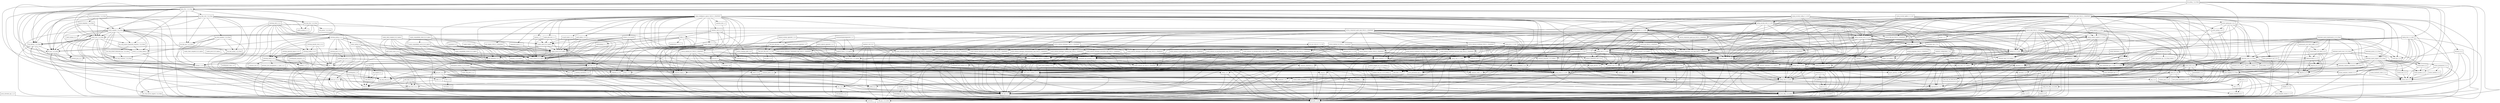 digraph dependencies {
  node [shape = box, fontsize=10.0];
  activemq_broker_5_15_5 -> activemq_client_5_15_5;
  activemq_broker_5_15_5 -> guava_25_1_jre;
  activemq_broker_5_15_5 -> hawtbuf_1_11;
  activemq_broker_5_15_5 -> jackson_databind_2_9_6;
  activemq_broker_5_15_5 -> jms_1_1;
  activemq_broker_5_15_5 -> org_osgi_core_6_0_0;
  activemq_broker_5_15_5 -> slf4j_api_1_8_0_beta2;
  activemq_broker_5_15_5 -> xml_apis_1_4_01;
  activemq_client_5_15_5 -> commons_net_3_6;
  activemq_client_5_15_5 -> geronimo_j2ee_management_1_1_spec_1_0_1;
  activemq_client_5_15_5 -> hawtbuf_1_11;
  activemq_client_5_15_5 -> jms_1_1;
  activemq_client_5_15_5 -> slf4j_api_1_8_0_beta2;
  activemq_client_5_15_5 -> xml_apis_1_4_01;
  activemq_jms_pool_5_15_5 -> commons_pool2_2_6_0;
  activemq_jms_pool_5_15_5 -> jboss_transaction_api_1_2_spec_1_1_1_Final;
  activemq_jms_pool_5_15_5 -> jms_1_1;
  activemq_jms_pool_5_15_5 -> slf4j_api_1_8_0_beta2;
  activemq_kahadb_store_5_15_5 -> activemq_broker_5_15_5;
  activemq_kahadb_store_5_15_5 -> activemq_client_5_15_5;
  activemq_kahadb_store_5_15_5 -> jms_1_1;
  activemq_kahadb_store_5_15_5 -> slf4j_api_1_8_0_beta2;
  activemq_openwire_legacy_5_15_5 -> activemq_client_5_15_5;
  activemq_pool_5_15_5 -> activemq_client_5_15_5;
  activemq_pool_5_15_5 -> activemq_jms_pool_5_15_5;
  activemq_pool_5_15_5 -> jboss_transaction_api_1_2_spec_1_1_1_Final;
  activemq_pool_5_15_5 -> jms_1_1;
  activemq_pool_5_15_5 -> slf4j_api_1_8_0_beta2;
  activemq_spring_5_15_5 -> activemq_broker_5_15_5;
  activemq_spring_5_15_5 -> activemq_client_5_15_5;
  activemq_spring_5_15_5 -> activemq_jms_pool_5_15_5;
  activemq_spring_5_15_5 -> activemq_pool_5_15_5;
  activemq_spring_5_15_5 -> jboss_transaction_api_1_2_spec_1_1_1_Final;
  activemq_spring_5_15_5 -> jms_1_1;
  activemq_spring_5_15_5 -> slf4j_api_1_8_0_beta2;
  activemq_spring_5_15_5 -> spring_beans_5_1_0_RC1;
  activemq_spring_5_15_5 -> spring_context_5_1_0_RC1;
  activemq_spring_5_15_5 -> spring_core_5_1_0_RC1;
  activemq_spring_5_15_5 -> xbean_spring_4_9;
  activemq_web_5_15_5 -> activemq_broker_5_15_5;
  activemq_web_5_15_5 -> activemq_client_5_15_5;
  activemq_web_5_15_5 -> activemq_spring_5_15_5;
  activemq_web_5_15_5 -> jaxb_api_2_3_0;
  activemq_web_5_15_5 -> jms_1_1;
  activemq_web_5_15_5 -> slf4j_api_1_8_0_beta2;
  activemq_web_5_15_5 -> spring_beans_5_1_0_RC1;
  activemq_web_5_15_5 -> spring_core_5_1_0_RC1;
  activemq_web_5_15_5 -> spring_web_5_1_0_RC1;
  activemq_web_5_15_5 -> spring_webmvc_5_1_0_RC1;
  activemq_web_5_15_5 -> xstream_1_4_10;
  ant_1_10_5 -> ant_launcher_1_10_5;
  ant_1_10_5 -> xml_apis_1_4_01;
  asm_analysis_6_2 -> asm_6_2;
  asm_analysis_6_2 -> asm_tree_6_2;
  asm_tree_6_2 -> asm_6_2;
  asm_util_6_2 -> asm_6_2;
  asm_util_6_2 -> asm_analysis_6_2;
  asm_util_6_2 -> asm_tree_6_2;
  aspectjweaver_1_9_1 -> jcl_over_slf4j_1_8_0_beta2;
  aspectjweaver_1_9_1 -> xml_apis_1_4_01;
  atmosphere_runtime_2_4_24_vaadin1 -> commons_pool2_2_6_0;
  atmosphere_runtime_2_4_24_vaadin1 -> jaxb_api_2_3_0;
  atmosphere_runtime_2_4_24_vaadin1 -> vaadin_slf4j_jdk14_1_6_1;
  atmosphere_runtime_2_4_24_vaadin1 -> xml_apis_1_4_01;
  aws_java_sdk_core_1_11_376 -> httpclient_4_5_5;
  aws_java_sdk_core_1_11_376 -> httpcore_4_4_10;
  aws_java_sdk_core_1_11_376 -> ion_java_1_2_0;
  aws_java_sdk_core_1_11_376 -> jackson_annotations_2_9_0;
  aws_java_sdk_core_1_11_376 -> jackson_core_2_9_6;
  aws_java_sdk_core_1_11_376 -> jackson_databind_2_9_6;
  aws_java_sdk_core_1_11_376 -> jackson_dataformat_cbor_2_9_6;
  aws_java_sdk_core_1_11_376 -> jaxb_api_2_3_0;
  aws_java_sdk_core_1_11_376 -> jcl_over_slf4j_1_8_0_beta2;
  aws_java_sdk_core_1_11_376 -> joda_time_2_10;
  aws_java_sdk_core_1_11_376 -> xml_apis_1_4_01;
  aws_java_sdk_ec2_1_11_376 -> aws_java_sdk_core_1_11_376;
  aws_java_sdk_ec2_1_11_376 -> jackson_databind_2_9_6;
  aws_java_sdk_ec2_1_11_376 -> jcl_over_slf4j_1_8_0_beta2;
  aws_java_sdk_ec2_1_11_376 -> jmespath_java_1_11_376;
  aws_java_sdk_ec2_1_11_376 -> xml_apis_1_4_01;
  aws_java_sdk_logs_1_11_376 -> aws_java_sdk_core_1_11_376;
  aws_java_sdk_logs_1_11_376 -> jackson_annotations_2_9_0;
  aws_java_sdk_logs_1_11_376 -> jackson_core_2_9_6;
  aws_java_sdk_logs_1_11_376 -> jcl_over_slf4j_1_8_0_beta2;
  bcpkix_jdk15on_1_60 -> bcprov_jdk15on_1_60;
  bounce_0_18 -> xml_apis_1_4_01;
  cglib_3_2_7 -> ant_1_10_5;
  cglib_3_2_7 -> asm_6_2;
  citizen_intelligence_agency_2018_8_1_SNAPSHOT -> commons_beanutils_1_9_3_redhat_1;
  citizen_intelligence_agency_2018_8_1_SNAPSHOT -> commons_lang_2_6_0_redhat_7;
  citizen_intelligence_agency_2018_8_1_SNAPSHOT -> commons_lang3_3_7;
  citizen_intelligence_agency_2018_8_1_SNAPSHOT -> commons_text_1_4;
  citizen_intelligence_agency_2018_8_1_SNAPSHOT -> dcharts_2_0_0_hack23;
  citizen_intelligence_agency_2018_8_1_SNAPSHOT -> gantt_addon_1_0_3;
  citizen_intelligence_agency_2018_8_1_SNAPSHOT -> javax_persistence_api_2_2;
  citizen_intelligence_agency_2018_8_1_SNAPSHOT -> joda_time_2_10;
  citizen_intelligence_agency_2018_8_1_SNAPSHOT -> jsoup_1_11_3;
  citizen_intelligence_agency_2018_8_1_SNAPSHOT -> model_external_riksdagen_documentcontent_impl_2018_8_1_SNAPSHOT;
  citizen_intelligence_agency_2018_8_1_SNAPSHOT -> model_external_riksdagen_dokumentlista_impl_2018_8_1_SNAPSHOT;
  citizen_intelligence_agency_2018_8_1_SNAPSHOT -> model_external_riksdagen_dokumentstatus_impl_2018_8_1_SNAPSHOT;
  citizen_intelligence_agency_2018_8_1_SNAPSHOT -> model_external_riksdagen_person_impl_2018_8_1_SNAPSHOT;
  citizen_intelligence_agency_2018_8_1_SNAPSHOT -> model_external_riksdagen_utskottsforslag_impl_2018_8_1_SNAPSHOT;
  citizen_intelligence_agency_2018_8_1_SNAPSHOT -> model_external_worldbank_data_impl_2018_8_1_SNAPSHOT;
  citizen_intelligence_agency_2018_8_1_SNAPSHOT -> model_internal_application_user_impl_2018_8_1_SNAPSHOT;
  citizen_intelligence_agency_2018_8_1_SNAPSHOT -> qrcode_2_1;
  citizen_intelligence_agency_2018_8_1_SNAPSHOT -> responsive_layout_2_1_1;
  citizen_intelligence_agency_2018_8_1_SNAPSHOT -> service_api_2018_8_1_SNAPSHOT;
  citizen_intelligence_agency_2018_8_1_SNAPSHOT -> service_external_esv_2018_8_1_SNAPSHOT;
  citizen_intelligence_agency_2018_8_1_SNAPSHOT -> slf4j_api_1_8_0_beta2;
  citizen_intelligence_agency_2018_8_1_SNAPSHOT -> spring_aop_5_1_0_RC1;
  citizen_intelligence_agency_2018_8_1_SNAPSHOT -> spring_beans_5_1_0_RC1;
  citizen_intelligence_agency_2018_8_1_SNAPSHOT -> spring_context_5_1_0_RC1;
  citizen_intelligence_agency_2018_8_1_SNAPSHOT -> spring_security_core_5_1_0_M2;
  citizen_intelligence_agency_2018_8_1_SNAPSHOT -> spring_security_web_5_1_0_M2;
  citizen_intelligence_agency_2018_8_1_SNAPSHOT -> spring_tx_5_1_0_RC1;
  citizen_intelligence_agency_2018_8_1_SNAPSHOT -> spring_web_5_1_0_RC1;
  citizen_intelligence_agency_2018_8_1_SNAPSHOT -> statistics_card_0_3_0;
  citizen_intelligence_agency_2018_8_1_SNAPSHOT -> vaadin_grid_util_2_1_1;
  citizen_intelligence_agency_2018_8_1_SNAPSHOT -> vaadin_server_8_6_0_alpha1;
  citizen_intelligence_agency_2018_8_1_SNAPSHOT -> vaadin_shared_8_6_0_alpha1;
  citizen_intelligence_agency_2018_8_1_SNAPSHOT -> vaadin_spring_3_1_0;
  citizen_intelligence_agency_2018_8_1_SNAPSHOT -> web_widgets_2018_8_1_SNAPSHOT;
  citizen_intelligence_agency_2018_8_1_SNAPSHOT -> wt_pdf_viewer_1_0_4;
  cloudwatchlogbackappender_1_11 -> aws_java_sdk_core_1_11_376;
  cloudwatchlogbackappender_1_11 -> aws_java_sdk_ec2_1_11_376;
  cloudwatchlogbackappender_1_11 -> aws_java_sdk_logs_1_11_376;
  cloudwatchlogbackappender_1_11 -> logback_classic_1_3_0_alpha4;
  cloudwatchlogbackappender_1_11 -> logback_core_1_3_0_alpha4;
  colt_2_1_4 -> concurrent_1_3_4;
  commons_beanutils_1_9_3_redhat_1 -> commons_collections_3_2_2_redhat_2;
  commons_beanutils_1_9_3_redhat_1 -> jcl_over_slf4j_1_8_0_beta2;
  commons_collections4_4_2 -> xml_apis_1_4_01;
  commons_configuration_1_10 -> commons_beanutils_1_9_3_redhat_1;
  commons_configuration_1_10 -> commons_codec_1_11;
  commons_configuration_1_10 -> commons_collections_3_2_2_redhat_2;
  commons_configuration_1_10 -> commons_lang_2_6_0_redhat_7;
  commons_configuration_1_10 -> jcl_over_slf4j_1_8_0_beta2;
  commons_configuration_1_10 -> xml_apis_1_4_01;
  commons_dbcp2_2_5_0 -> commons_pool2_2_6_0;
  commons_dbcp2_2_5_0 -> jboss_transaction_api_1_2_spec_1_1_1_Final;
  commons_dbcp2_2_5_0 -> jcl_over_slf4j_1_8_0_beta2;
  commons_pool2_2_6_0 -> cglib_3_2_7;
  commons_text_1_4 -> commons_lang3_3_7;
  confirmdialog_3_1_1 -> vaadin_server_8_6_0_alpha1;
  confirmdialog_3_1_1 -> vaadin_shared_8_6_0_alpha1;
  core_1_1_2 -> arpack_combined_all_0_1;
  dcharts_2_0_0_hack23 -> commons_codec_1_11;
  dcharts_2_0_0_hack23 -> commons_lang3_3_7;
  dcharts_2_0_0_hack23 -> gwt_user_2_8_2;
  dcharts_2_0_0_hack23 -> vaadin_client_8_6_0_alpha1;
  dcharts_2_0_0_hack23 -> vaadin_server_8_6_0_alpha1;
  dcharts_2_0_0_hack23 -> vaadin_shared_8_6_0_alpha1;
  dom4j_1_6_1 -> jaxb_api_2_3_0;
  dom4j_1_6_1 -> jaxb_xjc_2_3_0_1;
  dom4j_1_6_1 -> xml_apis_1_4_01;
  drools_compiler_7_9_0_Final -> antlr_runtime_3_5_2;
  drools_compiler_7_9_0_Final -> drools_core_7_9_0_Final;
  drools_compiler_7_9_0_Final -> gwt_dev_2_8_2;
  drools_compiler_7_9_0_Final -> jaxb_api_2_3_0;
  drools_compiler_7_9_0_Final -> jaxb_xjc_2_3_0_1;
  drools_compiler_7_9_0_Final -> kie_api_7_9_0_Final;
  drools_compiler_7_9_0_Final -> kie_internal_7_9_0_Final;
  drools_compiler_7_9_0_Final -> kie_soup_commons_7_9_0_Final;
  drools_compiler_7_9_0_Final -> kie_soup_maven_support_7_9_0_Final;
  drools_compiler_7_9_0_Final -> kie_soup_project_datamodel_commons_7_9_0_Final;
  drools_compiler_7_9_0_Final -> mvel2_2_4_0_Final_redhat_1;
  drools_compiler_7_9_0_Final -> protobuf_java_3_6_1;
  drools_compiler_7_9_0_Final -> slf4j_api_1_8_0_beta2;
  drools_compiler_7_9_0_Final -> xml_apis_1_4_01;
  drools_compiler_7_9_0_Final -> xstream_1_4_10;
  drools_core_7_9_0_Final -> commons_codec_1_11;
  drools_core_7_9_0_Final -> jaxb_api_2_3_0;
  drools_core_7_9_0_Final -> jaxb_xjc_2_3_0_1;
  drools_core_7_9_0_Final -> kie_api_7_9_0_Final;
  drools_core_7_9_0_Final -> kie_internal_7_9_0_Final;
  drools_core_7_9_0_Final -> kie_soup_commons_7_9_0_Final;
  drools_core_7_9_0_Final -> kie_soup_project_datamodel_commons_7_9_0_Final;
  drools_core_7_9_0_Final -> mvel2_2_4_0_Final_redhat_1;
  drools_core_7_9_0_Final -> protobuf_java_3_6_1;
  drools_core_7_9_0_Final -> slf4j_api_1_8_0_beta2;
  drools_core_7_9_0_Final -> xml_apis_1_4_01;
  drools_core_7_9_0_Final -> xstream_1_4_10;
  drools_decisiontables_7_9_0_Final -> drools_compiler_7_9_0_Final;
  drools_decisiontables_7_9_0_Final -> drools_core_7_9_0_Final;
  drools_decisiontables_7_9_0_Final -> drools_templates_7_9_0_Final;
  drools_decisiontables_7_9_0_Final -> kie_api_7_9_0_Final;
  drools_decisiontables_7_9_0_Final -> kie_internal_7_9_0_Final;
  drools_decisiontables_7_9_0_Final -> poi_all_3_17;
  drools_decisiontables_7_9_0_Final -> slf4j_api_1_8_0_beta2;
  drools_templates_7_9_0_Final -> drools_compiler_7_9_0_Final;
  drools_templates_7_9_0_Final -> drools_core_7_9_0_Final;
  drools_templates_7_9_0_Final -> kie_api_7_9_0_Final;
  drools_templates_7_9_0_Final -> mvel2_2_4_0_Final_redhat_1;
  easybinder_0_5 -> gentyref_1_2_0_vaadin1;
  easybinder_0_5 -> javax_persistence_api_2_2;
  easybinder_0_5 -> vaadin_server_8_6_0_alpha1;
  easybinder_0_5 -> vaadin_shared_8_6_0_alpha1;
  easybinder_0_5 -> validation_api_2_0_1_Final;
  ehcache_3_5_2 -> cache_api_1_0_0;
  ehcache_3_5_2 -> jaxb_api_2_3_0;
  ehcache_3_5_2 -> slf4j_api_1_8_0_beta2;
  ehcache_3_5_2 -> xml_apis_1_4_01;
  elasticsearch_rest_client_5_6_8 -> httpasyncclient_4_1_2;
  elasticsearch_rest_client_5_6_8 -> httpclient_4_5_5;
  elasticsearch_rest_client_5_6_8 -> httpcore_4_4_10;
  elasticsearch_rest_client_5_6_8 -> httpcore_nio_4_4_5;
  elasticsearch_rest_client_5_6_8 -> jcl_over_slf4j_1_8_0_beta2;
  elasticsearch_rest_client_sniffer_5_6_8 -> elasticsearch_rest_client_5_6_8;
  elasticsearch_rest_client_sniffer_5_6_8 -> httpcore_4_4_10;
  elasticsearch_rest_client_sniffer_5_6_8 -> jackson_core_2_9_6;
  elasticsearch_rest_client_sniffer_5_6_8 -> jcl_over_slf4j_1_8_0_beta2;
  encrypt_properties_2018_8_1_SNAPSHOT -> bcprov_jdk15on_1_60;
  encrypt_properties_2018_8_1_SNAPSHOT -> jasypt_1_9_3_redhat_3;
  fast_classpath_scanner_3_1_13 -> xml_apis_1_4_01;
  fluent_hc_4_5_5 -> httpclient_4_5_5;
  fluent_hc_4_5_5 -> httpcore_4_4_10;
  gantt_addon_1_0_3 -> gwt_user_2_8_2;
  gantt_addon_1_0_3 -> vaadin_client_8_6_0_alpha1;
  gantt_addon_1_0_3 -> vaadin_server_8_6_0_alpha1;
  gantt_addon_1_0_3 -> vaadin_shared_8_6_0_alpha1;
  googleauth_1_2_0 -> commons_codec_1_11;
  googleauth_1_2_0 -> httpclient_4_5_5;
  guava_25_1_jre -> animal_sniffer_annotations_1_14;
  guava_25_1_jre -> checker_qual_2_0_0;
  guava_25_1_jre -> error_prone_annotations_2_1_3;
  guava_25_1_jre -> j2objc_annotations_1_1;
  guava_25_1_jre -> jsr305_3_0_2;
  gwt_dev_2_8_2 -> animal_sniffer_annotations_1_14;
  gwt_dev_2_8_2 -> ant_1_10_5;
  gwt_dev_2_8_2 -> asm_6_2;
  gwt_dev_2_8_2 -> colt_2_1_4;
  gwt_dev_2_8_2 -> gson_2_8_5;
  gwt_dev_2_8_2 -> j2objc_annotations_1_1;
  gwt_dev_2_8_2 -> jsr305_3_0_2;
  gwt_dev_2_8_2 -> org_osgi_core_6_0_0;
  gwt_dev_2_8_2 -> xml_apis_1_4_01;
  gwt_elemental_2_8_2 -> gwt_user_2_8_2;
  gwt_user_2_8_2 -> asm_6_2;
  gwt_user_2_8_2 -> commons_io_2_6;
  gwt_user_2_8_2 -> gson_2_8_5;
  gwt_user_2_8_2 -> gwt_dev_2_8_2;
  gwt_user_2_8_2 -> icu4j_62_1;
  gwt_user_2_8_2 -> jcl_over_slf4j_1_8_0_beta2;
  gwt_user_2_8_2 -> jsinterop_annotations_1_0_2;
  gwt_user_2_8_2 -> jsr305_3_0_2;
  gwt_user_2_8_2 -> sac_1_3;
  gwt_user_2_8_2 -> validation_api_2_0_1_Final;
  gwt_user_2_8_2 -> xml_apis_1_4_01;
  hawtdispatch_1_22 -> asm_6_2;
  hawtdispatch_1_22 -> org_osgi_core_6_0_0;
  hawtdispatch_scala_1_22 -> hawtdispatch_1_22;
  hawtdispatch_transport_1_22 -> hawtbuf_1_11;
  hawtdispatch_transport_1_22 -> hawtdispatch_1_22;
  hibernate_commons_annotations_5_0_4_Final -> jboss_logging_3_3_2_Final;
  hibernate_core_5_3_3_Final -> ant_1_10_5;
  hibernate_core_5_3_3_Final -> antlr_2_7_7_redhat_7;
  hibernate_core_5_3_3_Final -> byte_buddy_1_8_15;
  hibernate_core_5_3_3_Final -> classmate_1_4_0;
  hibernate_core_5_3_3_Final -> dom4j_1_6_1;
  hibernate_core_5_3_3_Final -> hibernate_commons_annotations_5_0_4_Final;
  hibernate_core_5_3_3_Final -> jandex_2_0_5_Final;
  hibernate_core_5_3_3_Final -> javassist_3_23_1_GA;
  hibernate_core_5_3_3_Final -> javax_persistence_api_2_2;
  hibernate_core_5_3_3_Final -> jaxb_api_2_3_0;
  hibernate_core_5_3_3_Final -> jboss_logging_3_3_2_Final;
  hibernate_core_5_3_3_Final -> jboss_transaction_api_1_2_spec_1_1_1_Final;
  hibernate_core_5_3_3_Final -> validation_api_2_0_1_Final;
  hibernate_core_5_3_3_Final -> xml_apis_1_4_01;
  hibernate_jcache_5_3_3_Final -> cache_api_1_0_0;
  hibernate_jcache_5_3_3_Final -> hibernate_core_5_3_3_Final;
  hibernate_search_elasticsearch_5_10_3_Final -> elasticsearch_rest_client_5_6_8;
  hibernate_search_elasticsearch_5_10_3_Final -> elasticsearch_rest_client_sniffer_5_6_8;
  hibernate_search_elasticsearch_5_10_3_Final -> gson_2_8_5;
  hibernate_search_elasticsearch_5_10_3_Final -> hibernate_search_engine_5_10_3_Final;
  hibernate_search_elasticsearch_5_10_3_Final -> httpasyncclient_4_1_2;
  hibernate_search_elasticsearch_5_10_3_Final -> httpclient_4_5_5;
  hibernate_search_elasticsearch_5_10_3_Final -> httpcore_4_4_10;
  hibernate_search_elasticsearch_5_10_3_Final -> httpcore_nio_4_4_5;
  hibernate_search_elasticsearch_5_10_3_Final -> jaxb_api_2_3_0;
  hibernate_search_elasticsearch_5_10_3_Final -> jboss_logging_3_3_2_Final;
  hibernate_search_elasticsearch_5_10_3_Final -> lucene_analyzers_common_5_5_5;
  hibernate_search_elasticsearch_5_10_3_Final -> lucene_core_5_5_5;
  hibernate_search_elasticsearch_5_10_3_Final -> lucene_facet_5_5_5;
  hibernate_search_engine_5_10_3_Final -> hibernate_commons_annotations_5_0_4_Final;
  hibernate_search_engine_5_10_3_Final -> jboss_logging_3_3_2_Final;
  hibernate_search_engine_5_10_3_Final -> jboss_transaction_api_1_2_spec_1_1_1_Final;
  hibernate_search_engine_5_10_3_Final -> lucene_analyzers_common_5_5_5;
  hibernate_search_engine_5_10_3_Final -> lucene_core_5_5_5;
  hibernate_search_engine_5_10_3_Final -> lucene_facet_5_5_5;
  hibernate_search_engine_5_10_3_Final -> lucene_misc_5_5_5;
  hibernate_search_engine_5_10_3_Final -> lucene_queries_5_5_5;
  hibernate_search_engine_5_10_3_Final -> lucene_queryparser_5_5_5;
  hibernate_search_engine_5_10_3_Final -> xml_apis_1_4_01;
  hibernate_search_orm_5_10_3_Final -> hibernate_commons_annotations_5_0_4_Final;
  hibernate_search_orm_5_10_3_Final -> hibernate_core_5_3_3_Final;
  hibernate_search_orm_5_10_3_Final -> hibernate_search_engine_5_10_3_Final;
  hibernate_search_orm_5_10_3_Final -> javax_persistence_api_2_2;
  hibernate_search_orm_5_10_3_Final -> jboss_transaction_api_1_2_spec_1_1_1_Final;
  hibernate_search_orm_5_10_3_Final -> lucene_core_5_5_5;
  hibernate_validator_6_0_11_Final -> classmate_1_4_0;
  hibernate_validator_6_0_11_Final -> javax_persistence_api_2_2;
  hibernate_validator_6_0_11_Final -> jboss_logging_3_3_2_Final;
  hibernate_validator_6_0_11_Final -> joda_time_2_10;
  hibernate_validator_6_0_11_Final -> jsoup_1_11_3;
  hibernate_validator_6_0_11_Final -> validation_api_2_0_1_Final;
  hibernate_validator_6_0_11_Final -> xml_apis_1_4_01;
  httpasyncclient_4_1_2 -> httpclient_4_5_5;
  httpasyncclient_4_1_2 -> httpcore_4_4_10;
  httpasyncclient_4_1_2 -> httpcore_nio_4_4_5;
  httpasyncclient_4_1_2 -> jcl_over_slf4j_1_8_0_beta2;
  httpclient_4_5_5 -> commons_codec_1_11;
  httpclient_4_5_5 -> httpcore_4_4_10;
  httpclient_4_5_5 -> jcl_over_slf4j_1_8_0_beta2;
  httpcore_nio_4_4_5 -> httpcore_4_4_10;
  hyperjaxb3_ejb_roundtrip_0_6_2 -> commons_io_2_6;
  hyperjaxb3_ejb_roundtrip_0_6_2 -> commons_lang3_3_7;
  hyperjaxb3_ejb_roundtrip_0_6_2 -> hyperjaxb3_ejb_runtime_0_6_2;
  hyperjaxb3_ejb_roundtrip_0_6_2 -> javax_persistence_api_2_2;
  hyperjaxb3_ejb_roundtrip_0_6_2 -> jaxb_api_2_3_0;
  hyperjaxb3_ejb_roundtrip_0_6_2 -> jaxb2_basics_runtime_0_12_0;
  hyperjaxb3_ejb_roundtrip_0_6_2 -> jaxb2_basics_testing_0_10_0;
  hyperjaxb3_ejb_roundtrip_0_6_2 -> jcl_over_slf4j_1_8_0_beta2;
  hyperjaxb3_ejb_roundtrip_0_6_2 -> xml_apis_1_4_01;
  hyperjaxb3_ejb_runtime_0_6_2 -> commons_lang3_3_7;
  hyperjaxb3_ejb_runtime_0_6_2 -> javax_persistence_api_2_2;
  hyperjaxb3_ejb_runtime_0_6_2 -> jaxb_api_2_3_0;
  hyperjaxb3_ejb_runtime_0_6_2 -> xml_apis_1_4_01;
  icu4j_62_1 -> xml_apis_1_4_01;
  jackson_databind_2_9_6 -> jackson_annotations_2_9_0;
  jackson_databind_2_9_6 -> jackson_core_2_9_6;
  jackson_databind_2_9_6 -> xml_apis_1_4_01;
  jackson_dataformat_cbor_2_9_6 -> jackson_core_2_9_6;
  jackson_datatype_jdk8_2_9_6 -> jackson_core_2_9_6;
  jackson_datatype_jdk8_2_9_6 -> jackson_databind_2_9_6;
  jackson_mapper_asl_1_9_13_redhat_4 -> jackson_core_asl_1_9_13_redhat_4;
  jackson_mapper_asl_1_9_13_redhat_4 -> joda_time_2_10;
  jackson_mapper_asl_1_9_13_redhat_4 -> xml_apis_1_4_01;
  jandex_2_0_5_Final -> ant_1_10_5;
  jasypt_1_9_3_redhat_3 -> icu4j_62_1;
  jasypt_hibernate4_1_9_2 -> hibernate_core_5_3_3_Final;
  jasypt_hibernate4_1_9_2 -> jasypt_1_9_3_redhat_3;
  jasypt_spring31_1_9_3_redhat_3 -> jasypt_1_9_3_redhat_3;
  jasypt_spring31_1_9_3_redhat_3 -> spring_beans_5_1_0_RC1;
  jasypt_spring31_1_9_3_redhat_3 -> spring_context_5_1_0_RC1;
  jasypt_spring31_1_9_3_redhat_3 -> spring_core_5_1_0_RC1;
  jasypt_spring31_1_9_3_redhat_3 -> xml_apis_1_4_01;
  java_cup_11b_2015_03_26 -> ant_1_10_5;
  javamelody_core_1_73_1 -> activation_1_1;
  javamelody_core_1_73_1 -> commons_dbcp2_2_5_0;
  javamelody_core_1_73_1 -> javax_interceptor_api_1_2;
  javamelody_core_1_73_1 -> javax_mail_1_6_1_redhat_1;
  javamelody_core_1_73_1 -> javax_persistence_api_2_2;
  javamelody_core_1_73_1 -> jrobin_1_6_0;
  javamelody_core_1_73_1 -> log4j_over_slf4j_1_8_0_beta2;
  javamelody_core_1_73_1 -> logback_classic_1_3_0_alpha4;
  javamelody_core_1_73_1 -> logback_core_1_3_0_alpha4;
  javamelody_core_1_73_1 -> openpdf_1_1_0;
  javamelody_core_1_73_1 -> quartz_2_3_0;
  javamelody_core_1_73_1 -> slf4j_api_1_8_0_beta2;
  javamelody_core_1_73_1 -> spring_aop_5_1_0_RC1;
  javamelody_core_1_73_1 -> spring_beans_5_1_0_RC1;
  javamelody_core_1_73_1 -> spring_context_5_1_0_RC1;
  javamelody_core_1_73_1 -> spring_core_5_1_0_RC1;
  javamelody_core_1_73_1 -> spring_web_5_1_0_RC1;
  javamelody_core_1_73_1 -> xml_apis_1_4_01;
  javamelody_core_1_73_1 -> xstream_1_4_10;
  javax_activation_api_1_2_0 -> activation_1_1;
  javax_mail_1_6_1_redhat_1 -> activation_1_1;
  javax_mail_1_6_1_redhat_1 -> xml_apis_1_4_01;
  javers_core_3_10_2 -> fast_classpath_scanner_3_1_13;
  javers_core_3_10_2 -> gson_2_8_5;
  javers_core_3_10_2 -> guava_25_1_jre;
  javers_core_3_10_2 -> joda_time_2_10;
  javers_core_3_10_2 -> picocontainer_2_15;
  javers_core_3_10_2 -> slf4j_api_1_8_0_beta2;
  javers_persistence_sql_3_10_2 -> guava_25_1_jre;
  javers_persistence_sql_3_10_2 -> javers_core_3_10_2;
  javers_persistence_sql_3_10_2 -> polyjdbc_0_7_3;
  javers_persistence_sql_3_10_2 -> slf4j_api_1_8_0_beta2;
  javers_spring_3_10_2 -> aspectjweaver_1_9_1;
  javers_spring_3_10_2 -> javers_core_3_10_2;
  javers_spring_3_10_2 -> spring_security_core_5_1_0_M2;
  javers_spring_jpa_3_10_2 -> aspectjweaver_1_9_1;
  javers_spring_jpa_3_10_2 -> hibernate_core_5_3_3_Final;
  javers_spring_jpa_3_10_2 -> javax_persistence_api_2_2;
  javers_spring_jpa_3_10_2 -> javers_core_3_10_2;
  javers_spring_jpa_3_10_2 -> javers_persistence_sql_3_10_2;
  javers_spring_jpa_3_10_2 -> javers_spring_3_10_2;
  javers_spring_jpa_3_10_2 -> jboss_transaction_api_1_2_spec_1_1_1_Final;
  javers_spring_jpa_3_10_2 -> slf4j_api_1_8_0_beta2;
  javers_spring_jpa_3_10_2 -> spring_tx_5_1_0_RC1;
  jaxb_api_2_3_0 -> activation_1_1;
  jaxb_api_2_3_0 -> xml_apis_1_4_01;
  jaxb_core_2_3_0_1 -> activation_1_1;
  jaxb_core_2_3_0_1 -> jaxb_api_2_3_0;
  jaxb_core_2_3_0_1 -> xml_apis_1_4_01;
  jaxb_impl_2_3_0_1 -> activation_1_1;
  jaxb_impl_2_3_0_1 -> jaxb_api_2_3_0;
  jaxb_impl_2_3_0_1 -> jaxb_core_2_3_0_1;
  jaxb_impl_2_3_0_1 -> xml_apis_1_4_01;
  jaxb_xjc_2_3_0_1 -> activation_1_1;
  jaxb_xjc_2_3_0_1 -> ant_1_10_5;
  jaxb_xjc_2_3_0_1 -> jaxb_api_2_3_0;
  jaxb_xjc_2_3_0_1 -> jaxb_core_2_3_0_1;
  jaxb_xjc_2_3_0_1 -> xml_apis_1_4_01;
  jaxb2_basics_runtime_0_12_0 -> activation_1_1;
  jaxb2_basics_runtime_0_12_0 -> jaxb_api_2_3_0;
  jaxb2_basics_runtime_0_12_0 -> jaxb_core_2_3_0_1;
  jaxb2_basics_runtime_0_12_0 -> xml_apis_1_4_01;
  jaxb2_basics_testing_0_10_0 -> commons_io_2_6;
  jaxb2_basics_testing_0_10_0 -> jaxb_api_2_3_0;
  jaxb2_basics_testing_0_10_0 -> jaxb2_basics_runtime_0_12_0;
  jaxb2_basics_testing_0_10_0 -> jcl_over_slf4j_1_8_0_beta2;
  jaxb2_basics_testing_0_10_0 -> xml_apis_1_4_01;
  jaxb2_basics_tools_0_10_0 -> commons_beanutils_1_9_3_redhat_1;
  jaxb2_basics_tools_0_10_0 -> commons_lang3_3_7;
  jaxb2_basics_tools_0_10_0 -> jaxb_api_2_3_0;
  jaxb2_basics_tools_0_10_0 -> jaxb_core_2_3_0_1;
  jaxb2_basics_tools_0_10_0 -> jaxb_xjc_2_3_0_1;
  jaxb2_basics_tools_0_10_0 -> jaxb2_basics_runtime_0_12_0;
  jaxb2_basics_tools_0_10_0 -> jcl_over_slf4j_1_8_0_beta2;
  jaxb2_basics_tools_0_10_0 -> spring_beans_5_1_0_RC1;
  jaxb2_basics_tools_0_10_0 -> spring_context_5_1_0_RC1;
  jaxb2_basics_tools_0_10_0 -> xml_apis_1_4_01;
  jboss_logging_3_3_2_Final -> log4j_over_slf4j_1_8_0_beta2;
  jboss_logging_3_3_2_Final -> slf4j_api_1_8_0_beta2;
  jboss_transaction_api_1_2_spec_1_1_1_Final -> javax_interceptor_api_1_2;
  jboss_transaction_spi_7_6_0_Final_redhat_1 -> jboss_logging_3_3_2_Final;
  jboss_transaction_spi_7_6_0_Final_redhat_1 -> jboss_transaction_api_1_2_spec_1_1_1_Final;
  jbpm_flow_7_9_0_Final -> commons_lang3_3_7;
  jbpm_flow_7_9_0_Final -> drools_core_7_9_0_Final;
  jbpm_flow_7_9_0_Final -> jaxb_api_2_3_0;
  jbpm_flow_7_9_0_Final -> kie_api_7_9_0_Final;
  jbpm_flow_7_9_0_Final -> kie_dmn_api_7_9_0_Final;
  jbpm_flow_7_9_0_Final -> kie_dmn_core_7_9_0_Final;
  jbpm_flow_7_9_0_Final -> kie_dmn_feel_7_9_0_Final;
  jbpm_flow_7_9_0_Final -> kie_internal_7_9_0_Final;
  jbpm_flow_7_9_0_Final -> kie_soup_commons_7_9_0_Final;
  jbpm_flow_7_9_0_Final -> kie_soup_project_datamodel_commons_7_9_0_Final;
  jbpm_flow_7_9_0_Final -> mvel2_2_4_0_Final_redhat_1;
  jbpm_flow_7_9_0_Final -> protobuf_java_3_6_1;
  jbpm_flow_7_9_0_Final -> quartz_2_3_0;
  jbpm_flow_7_9_0_Final -> slf4j_api_1_8_0_beta2;
  jbpm_flow_7_9_0_Final -> xml_apis_1_4_01;
  jbpm_flow_7_9_0_Final -> xstream_1_4_10;
  jcl_over_slf4j_1_8_0_beta2 -> slf4j_api_1_8_0_beta2;
  jdom2_2_0_6 -> xml_apis_1_4_01;
  jmespath_java_1_11_376 -> jackson_databind_2_9_6;
  jna_platform_4_5_2 -> jna_4_5_2;
  jrobin_1_6_0 -> xml_apis_1_4_01;
  jsoup_1_11_3 -> xml_apis_1_4_01;
  jul_to_slf4j_1_8_0_beta2 -> slf4j_api_1_8_0_beta2;
  kie_api_7_9_0_Final -> jaxb_api_2_3_0;
  kie_api_7_9_0_Final -> kie_soup_maven_support_7_9_0_Final;
  kie_api_7_9_0_Final -> org_osgi_core_6_0_0;
  kie_api_7_9_0_Final -> slf4j_api_1_8_0_beta2;
  kie_dmn_api_7_9_0_Final -> kie_api_7_9_0_Final;
  kie_dmn_api_7_9_0_Final -> kie_dmn_model_7_9_0_Final;
  kie_dmn_api_7_9_0_Final -> xstream_1_4_10;
  kie_dmn_backend_7_9_0_Final -> kie_dmn_api_7_9_0_Final;
  kie_dmn_backend_7_9_0_Final -> kie_dmn_model_7_9_0_Final;
  kie_dmn_backend_7_9_0_Final -> kie_soup_commons_7_9_0_Final;
  kie_dmn_backend_7_9_0_Final -> slf4j_api_1_8_0_beta2;
  kie_dmn_backend_7_9_0_Final -> xml_apis_1_4_01;
  kie_dmn_backend_7_9_0_Final -> xstream_1_4_10;
  kie_dmn_core_7_9_0_Final -> antlr4_runtime_4_7_1;
  kie_dmn_core_7_9_0_Final -> drools_compiler_7_9_0_Final;
  kie_dmn_core_7_9_0_Final -> drools_core_7_9_0_Final;
  kie_dmn_core_7_9_0_Final -> kie_api_7_9_0_Final;
  kie_dmn_core_7_9_0_Final -> kie_dmn_api_7_9_0_Final;
  kie_dmn_core_7_9_0_Final -> kie_dmn_backend_7_9_0_Final;
  kie_dmn_core_7_9_0_Final -> kie_dmn_feel_7_9_0_Final;
  kie_dmn_core_7_9_0_Final -> kie_dmn_model_7_9_0_Final;
  kie_dmn_core_7_9_0_Final -> kie_internal_7_9_0_Final;
  kie_dmn_core_7_9_0_Final -> slf4j_api_1_8_0_beta2;
  kie_dmn_core_7_9_0_Final -> xml_apis_1_4_01;
  kie_dmn_feel_7_9_0_Final -> antlr4_runtime_4_7_1;
  kie_dmn_feel_7_9_0_Final -> drlx_parser_7_9_0_Final;
  kie_dmn_feel_7_9_0_Final -> drools_compiler_7_9_0_Final;
  kie_dmn_feel_7_9_0_Final -> kie_dmn_api_7_9_0_Final;
  kie_dmn_feel_7_9_0_Final -> kie_internal_7_9_0_Final;
  kie_dmn_feel_7_9_0_Final -> slf4j_api_1_8_0_beta2;
  kie_dmn_model_7_9_0_Final -> xml_apis_1_4_01;
  kie_internal_7_9_0_Final -> jaxb_api_2_3_0;
  kie_internal_7_9_0_Final -> jaxb_xjc_2_3_0_1;
  kie_internal_7_9_0_Final -> kie_api_7_9_0_Final;
  kie_internal_7_9_0_Final -> org_osgi_core_6_0_0;
  kie_internal_7_9_0_Final -> slf4j_api_1_8_0_beta2;
  kie_internal_7_9_0_Final -> xstream_1_4_10;
  kie_soup_commons_7_9_0_Final -> xstream_1_4_10;
  kie_soup_maven_support_7_9_0_Final -> slf4j_api_1_8_0_beta2;
  kie_soup_maven_support_7_9_0_Final -> xml_apis_1_4_01;
  kie_soup_project_datamodel_api_7_9_0_Final -> kie_soup_commons_7_9_0_Final;
  kie_soup_project_datamodel_commons_7_9_0_Final -> kie_soup_project_datamodel_api_7_9_0_Final;
  kie_soup_project_datamodel_commons_7_9_0_Final -> mvel2_2_4_0_Final_redhat_1;
  kie_spring_7_9_0_Final -> drools_compiler_7_9_0_Final;
  kie_spring_7_9_0_Final -> drools_core_7_9_0_Final;
  kie_spring_7_9_0_Final -> javax_persistence_api_2_2;
  kie_spring_7_9_0_Final -> jbpm_flow_7_9_0_Final;
  kie_spring_7_9_0_Final -> kie_api_7_9_0_Final;
  kie_spring_7_9_0_Final -> kie_internal_7_9_0_Final;
  kie_spring_7_9_0_Final -> slf4j_api_1_8_0_beta2;
  kie_spring_7_9_0_Final -> spring_beans_5_1_0_RC1;
  kie_spring_7_9_0_Final -> spring_context_5_1_0_RC1;
  kie_spring_7_9_0_Final -> spring_core_5_1_0_RC1;
  kie_spring_7_9_0_Final -> spring_orm_5_1_0_RC1;
  kie_spring_7_9_0_Final -> spring_tx_5_1_0_RC1;
  kie_spring_7_9_0_Final -> xml_apis_1_4_01;
  kinesis_logback_appender_1_4_2 -> aws_java_sdk_core_1_11_376;
  kinesis_logback_appender_1_4_2 -> logback_core_1_3_0_alpha4;
  liquibase_core_3_6_2 -> ant_1_10_5;
  liquibase_core_3_6_2 -> logback_classic_1_3_0_alpha4;
  liquibase_core_3_6_2 -> logback_core_1_3_0_alpha4;
  liquibase_core_3_6_2 -> org_osgi_core_6_0_0;
  liquibase_core_3_6_2 -> slf4j_api_1_8_0_beta2;
  liquibase_core_3_6_2 -> snakeyaml_1_21;
  liquibase_core_3_6_2 -> spring_beans_5_1_0_RC1;
  liquibase_core_3_6_2 -> spring_context_5_1_0_RC1;
  liquibase_core_3_6_2 -> spring_core_5_1_0_RC1;
  liquibase_core_3_6_2 -> xml_apis_1_4_01;
  log4j_over_slf4j_1_8_0_beta2 -> slf4j_api_1_8_0_beta2;
  log4j_over_slf4j_1_8_0_beta2 -> xml_apis_1_4_01;
  logback_awslogs_appender_1_0_0 -> aws_java_sdk_core_1_11_376;
  logback_awslogs_appender_1_0_0 -> aws_java_sdk_logs_1_11_376;
  logback_awslogs_appender_1_0_0 -> logback_classic_1_3_0_alpha4;
  logback_awslogs_appender_1_0_0 -> logback_core_1_3_0_alpha4;
  logback_classic_1_3_0_alpha4 -> logback_core_1_3_0_alpha4;
  logback_classic_1_3_0_alpha4 -> slf4j_api_1_8_0_beta2;
  logback_classic_1_3_0_alpha4 -> xml_apis_1_4_01;
  logback_core_1_3_0_alpha4 -> javax_mail_1_6_1_redhat_1;
  logback_core_1_3_0_alpha4 -> xml_apis_1_4_01;
  logback_elasticsearch_appender_1_6 -> aws_java_sdk_core_1_11_376;
  logback_elasticsearch_appender_1_6 -> jackson_core_2_9_6;
  logback_elasticsearch_appender_1_6 -> logback_classic_1_3_0_alpha4;
  logback_elasticsearch_appender_1_6 -> logback_core_1_3_0_alpha4;
  logback_elasticsearch_appender_1_6 -> slf4j_api_1_8_0_beta2;
  lucene_analyzers_common_5_5_5 -> lucene_core_5_5_5;
  lucene_analyzers_common_5_5_5 -> xml_apis_1_4_01;
  lucene_analyzers_phonetic_5_5_5 -> commons_codec_1_11;
  lucene_analyzers_phonetic_5_5_5 -> lucene_analyzers_common_5_5_5;
  lucene_analyzers_phonetic_5_5_5 -> lucene_core_5_5_5;
  lucene_backward_codecs_5_5_5 -> lucene_core_5_5_5;
  lucene_facet_5_5_5 -> lucene_core_5_5_5;
  lucene_facet_5_5_5 -> lucene_queries_5_5_5;
  lucene_misc_5_5_5 -> lucene_core_5_5_5;
  lucene_queries_5_5_5 -> lucene_core_5_5_5;
  lucene_queryparser_5_5_5 -> lucene_core_5_5_5;
  lucene_queryparser_5_5_5 -> lucene_queries_5_5_5;
  lucene_queryparser_5_5_5 -> lucene_sandbox_5_5_5;
  lucene_queryparser_5_5_5 -> xml_apis_1_4_01;
  lucene_sandbox_5_5_5 -> lucene_core_5_5_5;
  model_common_impl_2018_8_1_SNAPSHOT -> jaxb_api_2_3_0;
  model_common_impl_2018_8_1_SNAPSHOT -> model_common_api_2018_8_1_SNAPSHOT;
  model_common_impl_2018_8_1_SNAPSHOT -> slf4j_api_1_8_0_beta2;
  model_external_riksdagen_documentcontent_impl_2018_8_1_SNAPSHOT -> hyperjaxb3_ejb_roundtrip_0_6_2;
  model_external_riksdagen_documentcontent_impl_2018_8_1_SNAPSHOT -> javax_persistence_api_2_2;
  model_external_riksdagen_documentcontent_impl_2018_8_1_SNAPSHOT -> jaxb_api_2_3_0;
  model_external_riksdagen_documentcontent_impl_2018_8_1_SNAPSHOT -> jaxb2_basics_runtime_0_12_0;
  model_external_riksdagen_documentcontent_impl_2018_8_1_SNAPSHOT -> model_common_api_2018_8_1_SNAPSHOT;
  model_external_riksdagen_documentcontent_impl_2018_8_1_SNAPSHOT -> xml_apis_1_4_01;
  model_external_riksdagen_dokumentlista_impl_2018_8_1_SNAPSHOT -> hyperjaxb3_ejb_roundtrip_0_6_2;
  model_external_riksdagen_dokumentlista_impl_2018_8_1_SNAPSHOT -> javax_persistence_api_2_2;
  model_external_riksdagen_dokumentlista_impl_2018_8_1_SNAPSHOT -> jaxb_api_2_3_0;
  model_external_riksdagen_dokumentlista_impl_2018_8_1_SNAPSHOT -> jaxb2_basics_runtime_0_12_0;
  model_external_riksdagen_dokumentlista_impl_2018_8_1_SNAPSHOT -> model_common_api_2018_8_1_SNAPSHOT;
  model_external_riksdagen_dokumentlista_impl_2018_8_1_SNAPSHOT -> xml_apis_1_4_01;
  model_external_riksdagen_dokumentstatus_impl_2018_8_1_SNAPSHOT -> hyperjaxb3_ejb_roundtrip_0_6_2;
  model_external_riksdagen_dokumentstatus_impl_2018_8_1_SNAPSHOT -> javax_persistence_api_2_2;
  model_external_riksdagen_dokumentstatus_impl_2018_8_1_SNAPSHOT -> jaxb_api_2_3_0;
  model_external_riksdagen_dokumentstatus_impl_2018_8_1_SNAPSHOT -> jaxb2_basics_runtime_0_12_0;
  model_external_riksdagen_dokumentstatus_impl_2018_8_1_SNAPSHOT -> model_common_api_2018_8_1_SNAPSHOT;
  model_external_riksdagen_dokumentstatus_impl_2018_8_1_SNAPSHOT -> model_common_impl_2018_8_1_SNAPSHOT;
  model_external_riksdagen_dokumentstatus_impl_2018_8_1_SNAPSHOT -> xml_apis_1_4_01;
  model_external_riksdagen_person_impl_2018_8_1_SNAPSHOT -> hyperjaxb3_ejb_roundtrip_0_6_2;
  model_external_riksdagen_person_impl_2018_8_1_SNAPSHOT -> javax_persistence_api_2_2;
  model_external_riksdagen_person_impl_2018_8_1_SNAPSHOT -> jaxb_api_2_3_0;
  model_external_riksdagen_person_impl_2018_8_1_SNAPSHOT -> jaxb2_basics_runtime_0_12_0;
  model_external_riksdagen_person_impl_2018_8_1_SNAPSHOT -> model_common_api_2018_8_1_SNAPSHOT;
  model_external_riksdagen_person_impl_2018_8_1_SNAPSHOT -> model_common_impl_2018_8_1_SNAPSHOT;
  model_external_riksdagen_person_impl_2018_8_1_SNAPSHOT -> xml_apis_1_4_01;
  model_external_riksdagen_personlista_impl_2018_8_1_SNAPSHOT -> hyperjaxb3_ejb_roundtrip_0_6_2;
  model_external_riksdagen_personlista_impl_2018_8_1_SNAPSHOT -> javax_persistence_api_2_2;
  model_external_riksdagen_personlista_impl_2018_8_1_SNAPSHOT -> jaxb_api_2_3_0;
  model_external_riksdagen_personlista_impl_2018_8_1_SNAPSHOT -> jaxb2_basics_runtime_0_12_0;
  model_external_riksdagen_personlista_impl_2018_8_1_SNAPSHOT -> model_common_api_2018_8_1_SNAPSHOT;
  model_external_riksdagen_personlista_impl_2018_8_1_SNAPSHOT -> model_common_impl_2018_8_1_SNAPSHOT;
  model_external_riksdagen_personlista_impl_2018_8_1_SNAPSHOT -> xml_apis_1_4_01;
  model_external_riksdagen_utskottsforslag_impl_2018_8_1_SNAPSHOT -> hyperjaxb3_ejb_roundtrip_0_6_2;
  model_external_riksdagen_utskottsforslag_impl_2018_8_1_SNAPSHOT -> hyperjaxb3_ejb_runtime_0_6_2;
  model_external_riksdagen_utskottsforslag_impl_2018_8_1_SNAPSHOT -> javax_persistence_api_2_2;
  model_external_riksdagen_utskottsforslag_impl_2018_8_1_SNAPSHOT -> jaxb_api_2_3_0;
  model_external_riksdagen_utskottsforslag_impl_2018_8_1_SNAPSHOT -> jaxb2_basics_runtime_0_12_0;
  model_external_riksdagen_utskottsforslag_impl_2018_8_1_SNAPSHOT -> model_common_api_2018_8_1_SNAPSHOT;
  model_external_riksdagen_utskottsforslag_impl_2018_8_1_SNAPSHOT -> model_common_impl_2018_8_1_SNAPSHOT;
  model_external_riksdagen_utskottsforslag_impl_2018_8_1_SNAPSHOT -> xml_apis_1_4_01;
  model_external_riksdagen_votering_impl_2018_8_1_SNAPSHOT -> hyperjaxb3_ejb_roundtrip_0_6_2;
  model_external_riksdagen_votering_impl_2018_8_1_SNAPSHOT -> javax_persistence_api_2_2;
  model_external_riksdagen_votering_impl_2018_8_1_SNAPSHOT -> jaxb_api_2_3_0;
  model_external_riksdagen_votering_impl_2018_8_1_SNAPSHOT -> jaxb2_basics_runtime_0_12_0;
  model_external_riksdagen_votering_impl_2018_8_1_SNAPSHOT -> model_common_api_2018_8_1_SNAPSHOT;
  model_external_riksdagen_votering_impl_2018_8_1_SNAPSHOT -> model_common_impl_2018_8_1_SNAPSHOT;
  model_external_riksdagen_votering_impl_2018_8_1_SNAPSHOT -> xml_apis_1_4_01;
  model_external_riksdagen_voteringlista_impl_2018_8_1_SNAPSHOT -> hyperjaxb3_ejb_roundtrip_0_6_2;
  model_external_riksdagen_voteringlista_impl_2018_8_1_SNAPSHOT -> javax_persistence_api_2_2;
  model_external_riksdagen_voteringlista_impl_2018_8_1_SNAPSHOT -> jaxb_api_2_3_0;
  model_external_riksdagen_voteringlista_impl_2018_8_1_SNAPSHOT -> jaxb2_basics_runtime_0_12_0;
  model_external_riksdagen_voteringlista_impl_2018_8_1_SNAPSHOT -> model_common_api_2018_8_1_SNAPSHOT;
  model_external_riksdagen_voteringlista_impl_2018_8_1_SNAPSHOT -> xml_apis_1_4_01;
  model_external_val_kommunvalkrets_impl_2018_8_1_SNAPSHOT -> hyperjaxb3_ejb_roundtrip_0_6_2;
  model_external_val_kommunvalkrets_impl_2018_8_1_SNAPSHOT -> javax_persistence_api_2_2;
  model_external_val_kommunvalkrets_impl_2018_8_1_SNAPSHOT -> jaxb_api_2_3_0;
  model_external_val_kommunvalkrets_impl_2018_8_1_SNAPSHOT -> jaxb2_basics_runtime_0_12_0;
  model_external_val_kommunvalkrets_impl_2018_8_1_SNAPSHOT -> model_common_api_2018_8_1_SNAPSHOT;
  model_external_val_kommunvalkrets_impl_2018_8_1_SNAPSHOT -> xml_apis_1_4_01;
  model_external_val_landstingvalkrets_impl_2018_8_1_SNAPSHOT -> hyperjaxb3_ejb_roundtrip_0_6_2;
  model_external_val_landstingvalkrets_impl_2018_8_1_SNAPSHOT -> javax_persistence_api_2_2;
  model_external_val_landstingvalkrets_impl_2018_8_1_SNAPSHOT -> jaxb_api_2_3_0;
  model_external_val_landstingvalkrets_impl_2018_8_1_SNAPSHOT -> jaxb2_basics_runtime_0_12_0;
  model_external_val_landstingvalkrets_impl_2018_8_1_SNAPSHOT -> model_common_api_2018_8_1_SNAPSHOT;
  model_external_val_landstingvalkrets_impl_2018_8_1_SNAPSHOT -> xml_apis_1_4_01;
  model_external_val_partier_impl_2018_8_1_SNAPSHOT -> hyperjaxb3_ejb_roundtrip_0_6_2;
  model_external_val_partier_impl_2018_8_1_SNAPSHOT -> javax_persistence_api_2_2;
  model_external_val_partier_impl_2018_8_1_SNAPSHOT -> jaxb_api_2_3_0;
  model_external_val_partier_impl_2018_8_1_SNAPSHOT -> jaxb2_basics_runtime_0_12_0;
  model_external_val_partier_impl_2018_8_1_SNAPSHOT -> model_common_api_2018_8_1_SNAPSHOT;
  model_external_val_partier_impl_2018_8_1_SNAPSHOT -> model_common_impl_2018_8_1_SNAPSHOT;
  model_external_val_partier_impl_2018_8_1_SNAPSHOT -> xml_apis_1_4_01;
  model_external_val_riksdagsvalkrets_impl_2018_8_1_SNAPSHOT -> hyperjaxb3_ejb_roundtrip_0_6_2;
  model_external_val_riksdagsvalkrets_impl_2018_8_1_SNAPSHOT -> javax_persistence_api_2_2;
  model_external_val_riksdagsvalkrets_impl_2018_8_1_SNAPSHOT -> jaxb_api_2_3_0;
  model_external_val_riksdagsvalkrets_impl_2018_8_1_SNAPSHOT -> jaxb2_basics_runtime_0_12_0;
  model_external_val_riksdagsvalkrets_impl_2018_8_1_SNAPSHOT -> model_common_api_2018_8_1_SNAPSHOT;
  model_external_val_riksdagsvalkrets_impl_2018_8_1_SNAPSHOT -> xml_apis_1_4_01;
  model_external_worldbank_data_impl_2018_8_1_SNAPSHOT -> hyperjaxb3_ejb_roundtrip_0_6_2;
  model_external_worldbank_data_impl_2018_8_1_SNAPSHOT -> javax_persistence_api_2_2;
  model_external_worldbank_data_impl_2018_8_1_SNAPSHOT -> jaxb_api_2_3_0;
  model_external_worldbank_data_impl_2018_8_1_SNAPSHOT -> jaxb2_basics_runtime_0_12_0;
  model_external_worldbank_data_impl_2018_8_1_SNAPSHOT -> model_common_api_2018_8_1_SNAPSHOT;
  model_external_worldbank_indicators_impl_2018_8_1_SNAPSHOT -> hyperjaxb3_ejb_roundtrip_0_6_2;
  model_external_worldbank_indicators_impl_2018_8_1_SNAPSHOT -> javax_persistence_api_2_2;
  model_external_worldbank_indicators_impl_2018_8_1_SNAPSHOT -> jaxb_api_2_3_0;
  model_external_worldbank_indicators_impl_2018_8_1_SNAPSHOT -> jaxb2_basics_runtime_0_12_0;
  model_external_worldbank_indicators_impl_2018_8_1_SNAPSHOT -> model_common_api_2018_8_1_SNAPSHOT;
  model_external_worldbank_indicators_impl_2018_8_1_SNAPSHOT -> xml_apis_1_4_01;
  model_external_worldbank_topic_impl_2018_8_1_SNAPSHOT -> hyperjaxb3_ejb_roundtrip_0_6_2;
  model_external_worldbank_topic_impl_2018_8_1_SNAPSHOT -> javax_persistence_api_2_2;
  model_external_worldbank_topic_impl_2018_8_1_SNAPSHOT -> jaxb_api_2_3_0;
  model_external_worldbank_topic_impl_2018_8_1_SNAPSHOT -> jaxb2_basics_runtime_0_12_0;
  model_external_worldbank_topic_impl_2018_8_1_SNAPSHOT -> model_common_api_2018_8_1_SNAPSHOT;
  model_external_worldbank_topic_impl_2018_8_1_SNAPSHOT -> xml_apis_1_4_01;
  model_internal_application_user_impl_2018_8_1_SNAPSHOT -> javax_persistence_api_2_2;
  model_internal_application_user_impl_2018_8_1_SNAPSHOT -> javers_core_3_10_2;
  model_internal_application_user_impl_2018_8_1_SNAPSHOT -> jaxb_api_2_3_0;
  model_internal_application_user_impl_2018_8_1_SNAPSHOT -> jaxb2_basics_runtime_0_12_0;
  model_internal_application_user_impl_2018_8_1_SNAPSHOT -> model_common_api_2018_8_1_SNAPSHOT;
  model_internal_application_user_impl_2018_8_1_SNAPSHOT -> model_common_impl_2018_8_1_SNAPSHOT;
  model_internal_application_user_impl_2018_8_1_SNAPSHOT -> xml_apis_1_4_01;
  mtj_1_0_4 -> arpack_combined_all_0_1;
  mtj_1_0_4 -> core_1_1_2;
  mvel2_2_4_0_Final_redhat_1 -> xml_apis_1_4_01;
  narayana_jta_5_9_0_Final -> javax_interceptor_api_1_2;
  narayana_jta_5_9_0_Final -> jboss_logging_3_3_2_Final;
  narayana_jta_5_9_0_Final -> jboss_transaction_api_1_2_spec_1_1_1_Final;
  narayana_jta_5_9_0_Final -> jboss_transaction_spi_7_6_0_Final_redhat_1;
  narayana_jta_5_9_0_Final -> jms_1_1;
  narayana_jta_5_9_0_Final -> xml_apis_1_4_01;
  nekohtml_1_9_22 -> xercesImpl_2_12_0;
  nekohtml_1_9_22 -> xml_apis_1_4_01;
  netlib_java_1_1 -> arpack_combined_all_0_1;
  netlib_java_1_1 -> core_1_1_2;
  openpdf_1_1_0 -> bcpkix_jdk15on_1_60;
  openpdf_1_1_0 -> bcprov_jdk15on_1_60;
  openpdf_1_1_0 -> xml_apis_1_4_01;
  passay_1_3_1 -> spring_context_5_1_0_RC1;
  poi_all_3_17 -> bcpkix_jdk15on_1_60;
  poi_all_3_17 -> bcprov_jdk15on_1_60;
  poi_all_3_17 -> commons_codec_1_11;
  poi_all_3_17 -> commons_collections4_4_2;
  poi_all_3_17 -> curvesapi_1_06;
  poi_all_3_17 -> jaxb_api_2_3_0;
  poi_all_3_17 -> jcl_over_slf4j_1_8_0_beta2;
  poi_all_3_17 -> xml_apis_1_4_01;
  polyjdbc_0_7_3 -> slf4j_api_1_8_0_beta2;
  postgresql_42_2_4 -> jna_4_5_2;
  postgresql_42_2_4 -> jna_platform_4_5_2;
  postgresql_42_2_4 -> org_osgi_core_6_0_0;
  postgresql_42_2_4 -> xml_apis_1_4_01;
  qrcode_2_1 -> gwt_user_2_8_2;
  qrcode_2_1 -> vaadin_client_8_6_0_alpha1;
  qrcode_2_1 -> vaadin_server_8_6_0_alpha1;
  qrcode_2_1 -> vaadin_shared_8_6_0_alpha1;
  quartz_2_3_0 -> jaxb_api_2_3_0;
  quartz_2_3_0 -> jboss_logging_3_3_2_Final;
  quartz_2_3_0 -> jboss_transaction_api_1_2_spec_1_1_1_Final;
  quartz_2_3_0 -> slf4j_api_1_8_0_beta2;
  quartz_2_3_0 -> xml_apis_1_4_01;
  responsive_layout_2_1_1 -> vaadin_server_8_6_0_alpha1;
  responsive_layout_2_1_1 -> vaadin_shared_8_6_0_alpha1;
  service_api_2018_8_1_SNAPSHOT -> commons_collections4_4_2;
  service_api_2018_8_1_SNAPSHOT -> commons_lang3_3_7;
  service_api_2018_8_1_SNAPSHOT -> javax_persistence_api_2_2;
  service_api_2018_8_1_SNAPSHOT -> model_internal_application_user_impl_2018_8_1_SNAPSHOT;
  service_api_2018_8_1_SNAPSHOT -> validation_api_2_0_1_Final;
  service_component_agent_api_2018_8_1_SNAPSHOT -> model_internal_application_user_impl_2018_8_1_SNAPSHOT;
  service_component_agent_impl_2018_8_1_SNAPSHOT -> commons_lang3_3_7;
  service_component_agent_impl_2018_8_1_SNAPSHOT -> javax_persistence_api_2_2;
  service_component_agent_impl_2018_8_1_SNAPSHOT -> jms_1_1;
  service_component_agent_impl_2018_8_1_SNAPSHOT -> joda_time_2_10;
  service_component_agent_impl_2018_8_1_SNAPSHOT -> model_external_riksdagen_documentcontent_impl_2018_8_1_SNAPSHOT;
  service_component_agent_impl_2018_8_1_SNAPSHOT -> model_external_riksdagen_dokumentlista_impl_2018_8_1_SNAPSHOT;
  service_component_agent_impl_2018_8_1_SNAPSHOT -> model_external_riksdagen_dokumentstatus_impl_2018_8_1_SNAPSHOT;
  service_component_agent_impl_2018_8_1_SNAPSHOT -> model_external_riksdagen_person_impl_2018_8_1_SNAPSHOT;
  service_component_agent_impl_2018_8_1_SNAPSHOT -> model_external_riksdagen_personlista_impl_2018_8_1_SNAPSHOT;
  service_component_agent_impl_2018_8_1_SNAPSHOT -> model_external_riksdagen_utskottsforslag_impl_2018_8_1_SNAPSHOT;
  service_component_agent_impl_2018_8_1_SNAPSHOT -> model_external_riksdagen_votering_impl_2018_8_1_SNAPSHOT;
  service_component_agent_impl_2018_8_1_SNAPSHOT -> model_external_riksdagen_voteringlista_impl_2018_8_1_SNAPSHOT;
  service_component_agent_impl_2018_8_1_SNAPSHOT -> model_external_worldbank_indicators_impl_2018_8_1_SNAPSHOT;
  service_component_agent_impl_2018_8_1_SNAPSHOT -> model_internal_application_user_impl_2018_8_1_SNAPSHOT;
  service_component_agent_impl_2018_8_1_SNAPSHOT -> service_component_agent_api_2018_8_1_SNAPSHOT;
  service_component_agent_impl_2018_8_1_SNAPSHOT -> service_data_api_2018_8_1_SNAPSHOT;
  service_component_agent_impl_2018_8_1_SNAPSHOT -> service_external_common_2018_8_1_SNAPSHOT;
  service_component_agent_impl_2018_8_1_SNAPSHOT -> service_external_riksdagen_2018_8_1_SNAPSHOT;
  service_component_agent_impl_2018_8_1_SNAPSHOT -> service_external_val_2018_8_1_SNAPSHOT;
  service_component_agent_impl_2018_8_1_SNAPSHOT -> service_external_worldbank_2018_8_1_SNAPSHOT;
  service_component_agent_impl_2018_8_1_SNAPSHOT -> slf4j_api_1_8_0_beta2;
  service_component_agent_impl_2018_8_1_SNAPSHOT -> spring_beans_5_1_0_RC1;
  service_component_agent_impl_2018_8_1_SNAPSHOT -> spring_context_5_1_0_RC1;
  service_component_agent_impl_2018_8_1_SNAPSHOT -> spring_jms_5_1_0_RC1;
  service_component_agent_impl_2018_8_1_SNAPSHOT -> spring_security_core_5_1_0_M2;
  service_component_agent_impl_2018_8_1_SNAPSHOT -> spring_tx_5_1_0_RC1;
  service_data_api_2018_8_1_SNAPSHOT -> javax_persistence_api_2_2;
  service_data_api_2018_8_1_SNAPSHOT -> model_internal_application_user_impl_2018_8_1_SNAPSHOT;
  service_data_impl_2018_8_1_SNAPSHOT -> cache_api_1_0_0;
  service_data_impl_2018_8_1_SNAPSHOT -> commons_lang_2_6_0_redhat_7;
  service_data_impl_2018_8_1_SNAPSHOT -> ehcache_3_5_2;
  service_data_impl_2018_8_1_SNAPSHOT -> guava_25_1_jre;
  service_data_impl_2018_8_1_SNAPSHOT -> hibernate_core_5_3_3_Final;
  service_data_impl_2018_8_1_SNAPSHOT -> hibernate_search_engine_5_10_3_Final;
  service_data_impl_2018_8_1_SNAPSHOT -> hibernate_search_orm_5_10_3_Final;
  service_data_impl_2018_8_1_SNAPSHOT -> javax_persistence_api_2_2;
  service_data_impl_2018_8_1_SNAPSHOT -> javers_core_3_10_2;
  service_data_impl_2018_8_1_SNAPSHOT -> javers_persistence_sql_3_10_2;
  service_data_impl_2018_8_1_SNAPSHOT -> javers_spring_3_10_2;
  service_data_impl_2018_8_1_SNAPSHOT -> javers_spring_jpa_3_10_2;
  service_data_impl_2018_8_1_SNAPSHOT -> lucene_analyzers_common_5_5_5;
  service_data_impl_2018_8_1_SNAPSHOT -> lucene_core_5_5_5;
  service_data_impl_2018_8_1_SNAPSHOT -> model_external_riksdagen_documentcontent_impl_2018_8_1_SNAPSHOT;
  service_data_impl_2018_8_1_SNAPSHOT -> model_external_riksdagen_dokumentlista_impl_2018_8_1_SNAPSHOT;
  service_data_impl_2018_8_1_SNAPSHOT -> model_external_riksdagen_dokumentstatus_impl_2018_8_1_SNAPSHOT;
  service_data_impl_2018_8_1_SNAPSHOT -> model_external_riksdagen_person_impl_2018_8_1_SNAPSHOT;
  service_data_impl_2018_8_1_SNAPSHOT -> model_external_riksdagen_utskottsforslag_impl_2018_8_1_SNAPSHOT;
  service_data_impl_2018_8_1_SNAPSHOT -> model_external_riksdagen_votering_impl_2018_8_1_SNAPSHOT;
  service_data_impl_2018_8_1_SNAPSHOT -> model_external_val_partier_impl_2018_8_1_SNAPSHOT;
  service_data_impl_2018_8_1_SNAPSHOT -> model_external_worldbank_data_impl_2018_8_1_SNAPSHOT;
  service_data_impl_2018_8_1_SNAPSHOT -> model_external_worldbank_indicators_impl_2018_8_1_SNAPSHOT;
  service_data_impl_2018_8_1_SNAPSHOT -> model_internal_application_user_impl_2018_8_1_SNAPSHOT;
  service_data_impl_2018_8_1_SNAPSHOT -> service_data_api_2018_8_1_SNAPSHOT;
  service_data_impl_2018_8_1_SNAPSHOT -> slf4j_api_1_8_0_beta2;
  service_data_impl_2018_8_1_SNAPSHOT -> spring_beans_5_1_0_RC1;
  service_data_impl_2018_8_1_SNAPSHOT -> spring_context_5_1_0_RC1;
  service_data_impl_2018_8_1_SNAPSHOT -> spring_context_support_5_1_0_RC1;
  service_data_impl_2018_8_1_SNAPSHOT -> spring_jdbc_5_1_0_RC1;
  service_data_impl_2018_8_1_SNAPSHOT -> spring_security_core_5_1_0_M2;
  service_data_impl_2018_8_1_SNAPSHOT -> spring_tx_5_1_0_RC1;
  service_external_common_2018_8_1_SNAPSHOT -> fluent_hc_4_5_5;
  service_external_common_2018_8_1_SNAPSHOT -> jdom2_2_0_6;
  service_external_common_2018_8_1_SNAPSHOT -> slf4j_api_1_8_0_beta2;
  service_external_common_2018_8_1_SNAPSHOT -> spring_context_5_1_0_RC1;
  service_external_common_2018_8_1_SNAPSHOT -> spring_oxm_5_1_0_RC1;
  service_external_common_2018_8_1_SNAPSHOT -> xml_apis_1_4_01;
  service_external_esv_2018_8_1_SNAPSHOT -> commons_codec_1_11;
  service_external_esv_2018_8_1_SNAPSHOT -> commons_csv_1_5;
  service_external_esv_2018_8_1_SNAPSHOT -> commons_lang3_3_7;
  service_external_esv_2018_8_1_SNAPSHOT -> fluent_hc_4_5_5;
  service_external_esv_2018_8_1_SNAPSHOT -> poi_all_3_17;
  service_external_esv_2018_8_1_SNAPSHOT -> slf4j_api_1_8_0_beta2;
  service_external_esv_2018_8_1_SNAPSHOT -> spring_beans_5_1_0_RC1;
  service_external_esv_2018_8_1_SNAPSHOT -> spring_context_5_1_0_RC1;
  service_external_riksdagen_2018_8_1_SNAPSHOT -> jaxb_api_2_3_0;
  service_external_riksdagen_2018_8_1_SNAPSHOT -> model_external_riksdagen_documentcontent_impl_2018_8_1_SNAPSHOT;
  service_external_riksdagen_2018_8_1_SNAPSHOT -> model_external_riksdagen_dokumentlista_impl_2018_8_1_SNAPSHOT;
  service_external_riksdagen_2018_8_1_SNAPSHOT -> model_external_riksdagen_dokumentstatus_impl_2018_8_1_SNAPSHOT;
  service_external_riksdagen_2018_8_1_SNAPSHOT -> model_external_riksdagen_person_impl_2018_8_1_SNAPSHOT;
  service_external_riksdagen_2018_8_1_SNAPSHOT -> model_external_riksdagen_personlista_impl_2018_8_1_SNAPSHOT;
  service_external_riksdagen_2018_8_1_SNAPSHOT -> model_external_riksdagen_utskottsforslag_impl_2018_8_1_SNAPSHOT;
  service_external_riksdagen_2018_8_1_SNAPSHOT -> model_external_riksdagen_votering_impl_2018_8_1_SNAPSHOT;
  service_external_riksdagen_2018_8_1_SNAPSHOT -> model_external_riksdagen_voteringlista_impl_2018_8_1_SNAPSHOT;
  service_external_riksdagen_2018_8_1_SNAPSHOT -> service_external_common_2018_8_1_SNAPSHOT;
  service_external_riksdagen_2018_8_1_SNAPSHOT -> slf4j_api_1_8_0_beta2;
  service_external_riksdagen_2018_8_1_SNAPSHOT -> spring_beans_5_1_0_RC1;
  service_external_riksdagen_2018_8_1_SNAPSHOT -> spring_context_5_1_0_RC1;
  service_external_riksdagen_2018_8_1_SNAPSHOT -> spring_oxm_5_1_0_RC1;
  service_external_val_2018_8_1_SNAPSHOT -> jaxb_api_2_3_0;
  service_external_val_2018_8_1_SNAPSHOT -> model_external_val_kommunvalkrets_impl_2018_8_1_SNAPSHOT;
  service_external_val_2018_8_1_SNAPSHOT -> model_external_val_landstingvalkrets_impl_2018_8_1_SNAPSHOT;
  service_external_val_2018_8_1_SNAPSHOT -> model_external_val_partier_impl_2018_8_1_SNAPSHOT;
  service_external_val_2018_8_1_SNAPSHOT -> model_external_val_riksdagsvalkrets_impl_2018_8_1_SNAPSHOT;
  service_external_val_2018_8_1_SNAPSHOT -> service_external_common_2018_8_1_SNAPSHOT;
  service_external_val_2018_8_1_SNAPSHOT -> slf4j_api_1_8_0_beta2;
  service_external_val_2018_8_1_SNAPSHOT -> spring_beans_5_1_0_RC1;
  service_external_val_2018_8_1_SNAPSHOT -> spring_context_5_1_0_RC1;
  service_external_val_2018_8_1_SNAPSHOT -> spring_oxm_5_1_0_RC1;
  service_external_worldbank_2018_8_1_SNAPSHOT -> commons_codec_1_11;
  service_external_worldbank_2018_8_1_SNAPSHOT -> commons_csv_1_5;
  service_external_worldbank_2018_8_1_SNAPSHOT -> fluent_hc_4_5_5;
  service_external_worldbank_2018_8_1_SNAPSHOT -> model_external_worldbank_data_impl_2018_8_1_SNAPSHOT;
  service_external_worldbank_2018_8_1_SNAPSHOT -> model_external_worldbank_indicators_impl_2018_8_1_SNAPSHOT;
  service_external_worldbank_2018_8_1_SNAPSHOT -> model_external_worldbank_topic_impl_2018_8_1_SNAPSHOT;
  service_external_worldbank_2018_8_1_SNAPSHOT -> model_internal_application_user_impl_2018_8_1_SNAPSHOT;
  service_external_worldbank_2018_8_1_SNAPSHOT -> service_external_common_2018_8_1_SNAPSHOT;
  service_external_worldbank_2018_8_1_SNAPSHOT -> slf4j_api_1_8_0_beta2;
  service_external_worldbank_2018_8_1_SNAPSHOT -> spring_beans_5_1_0_RC1;
  service_external_worldbank_2018_8_1_SNAPSHOT -> spring_context_5_1_0_RC1;
  service_external_worldbank_2018_8_1_SNAPSHOT -> spring_oxm_5_1_0_RC1;
  service_impl_2018_8_1_SNAPSHOT -> bcprov_jdk15on_1_60;
  service_impl_2018_8_1_SNAPSHOT -> commons_lang_2_6_0_redhat_7;
  service_impl_2018_8_1_SNAPSHOT -> commons_lang3_3_7;
  service_impl_2018_8_1_SNAPSHOT -> drools_core_7_9_0_Final;
  service_impl_2018_8_1_SNAPSHOT -> googleauth_1_2_0;
  service_impl_2018_8_1_SNAPSHOT -> javax_mail_1_6_1_redhat_1;
  service_impl_2018_8_1_SNAPSHOT -> javax_persistence_api_2_2;
  service_impl_2018_8_1_SNAPSHOT -> kie_api_7_9_0_Final;
  service_impl_2018_8_1_SNAPSHOT -> model_external_riksdagen_documentcontent_impl_2018_8_1_SNAPSHOT;
  service_impl_2018_8_1_SNAPSHOT -> model_internal_application_user_impl_2018_8_1_SNAPSHOT;
  service_impl_2018_8_1_SNAPSHOT -> passay_1_3_1;
  service_impl_2018_8_1_SNAPSHOT -> quartz_2_3_0;
  service_impl_2018_8_1_SNAPSHOT -> service_api_2018_8_1_SNAPSHOT;
  service_impl_2018_8_1_SNAPSHOT -> service_component_agent_api_2018_8_1_SNAPSHOT;
  service_impl_2018_8_1_SNAPSHOT -> service_data_api_2018_8_1_SNAPSHOT;
  service_impl_2018_8_1_SNAPSHOT -> slf4j_api_1_8_0_beta2;
  service_impl_2018_8_1_SNAPSHOT -> spring_beans_5_1_0_RC1;
  service_impl_2018_8_1_SNAPSHOT -> spring_context_5_1_0_RC1;
  service_impl_2018_8_1_SNAPSHOT -> spring_context_support_5_1_0_RC1;
  service_impl_2018_8_1_SNAPSHOT -> spring_security_core_5_1_0_M2;
  service_impl_2018_8_1_SNAPSHOT -> spring_tx_5_1_0_RC1;
  service_impl_2018_8_1_SNAPSHOT -> validation_api_2_0_1_Final;
  service_impl_2018_8_1_SNAPSHOT -> weka_dev_3_9_2;
  spring_aop_5_1_0_RC1 -> aspectjweaver_1_9_1;
  spring_aop_5_1_0_RC1 -> commons_pool2_2_6_0;
  spring_aop_5_1_0_RC1 -> jcl_over_slf4j_1_8_0_beta2;
  spring_aop_5_1_0_RC1 -> spring_beans_5_1_0_RC1;
  spring_aop_5_1_0_RC1 -> spring_core_5_1_0_RC1;
  spring_aop_5_1_0_RC1 -> xml_apis_1_4_01;
  spring_aspects_5_1_0_RC1 -> aspectjweaver_1_9_1;
  spring_aspects_5_1_0_RC1 -> spring_aop_5_1_0_RC1;
  spring_aspects_5_1_0_RC1 -> spring_beans_5_1_0_RC1;
  spring_aspects_5_1_0_RC1 -> spring_context_5_1_0_RC1;
  spring_aspects_5_1_0_RC1 -> spring_context_support_5_1_0_RC1;
  spring_aspects_5_1_0_RC1 -> spring_core_5_1_0_RC1;
  spring_aspects_5_1_0_RC1 -> spring_tx_5_1_0_RC1;
  spring_beans_5_1_0_RC1 -> jcl_over_slf4j_1_8_0_beta2;
  spring_beans_5_1_0_RC1 -> snakeyaml_1_21;
  spring_beans_5_1_0_RC1 -> spring_core_5_1_0_RC1;
  spring_beans_5_1_0_RC1 -> xml_apis_1_4_01;
  spring_context_5_1_0_RC1 -> aspectjweaver_1_9_1;
  spring_context_5_1_0_RC1 -> hibernate_validator_6_0_11_Final;
  spring_context_5_1_0_RC1 -> jcl_over_slf4j_1_8_0_beta2;
  spring_context_5_1_0_RC1 -> joda_time_2_10;
  spring_context_5_1_0_RC1 -> spring_aop_5_1_0_RC1;
  spring_context_5_1_0_RC1 -> spring_beans_5_1_0_RC1;
  spring_context_5_1_0_RC1 -> spring_core_5_1_0_RC1;
  spring_context_5_1_0_RC1 -> spring_expression_5_1_0_RC1;
  spring_context_5_1_0_RC1 -> validation_api_2_0_1_Final;
  spring_context_5_1_0_RC1 -> xml_apis_1_4_01;
  spring_context_support_5_1_0_RC1 -> activation_1_1;
  spring_context_support_5_1_0_RC1 -> cache_api_1_0_0;
  spring_context_support_5_1_0_RC1 -> javax_mail_1_6_1_redhat_1;
  spring_context_support_5_1_0_RC1 -> jcl_over_slf4j_1_8_0_beta2;
  spring_context_support_5_1_0_RC1 -> quartz_2_3_0;
  spring_context_support_5_1_0_RC1 -> spring_aop_5_1_0_RC1;
  spring_context_support_5_1_0_RC1 -> spring_beans_5_1_0_RC1;
  spring_context_support_5_1_0_RC1 -> spring_context_5_1_0_RC1;
  spring_context_support_5_1_0_RC1 -> spring_core_5_1_0_RC1;
  spring_context_support_5_1_0_RC1 -> spring_jdbc_5_1_0_RC1;
  spring_context_support_5_1_0_RC1 -> spring_tx_5_1_0_RC1;
  spring_core_5_1_0_RC1 -> ant_1_10_5;
  spring_core_5_1_0_RC1 -> aspectjweaver_1_9_1;
  spring_core_5_1_0_RC1 -> jcl_over_slf4j_1_8_0_beta2;
  spring_core_5_1_0_RC1 -> jsr305_3_0_2;
  spring_core_5_1_0_RC1 -> xml_apis_1_4_01;
  spring_expression_5_1_0_RC1 -> jcl_over_slf4j_1_8_0_beta2;
  spring_expression_5_1_0_RC1 -> spring_core_5_1_0_RC1;
  spring_jdbc_5_1_0_RC1 -> jcl_over_slf4j_1_8_0_beta2;
  spring_jdbc_5_1_0_RC1 -> spring_beans_5_1_0_RC1;
  spring_jdbc_5_1_0_RC1 -> spring_context_5_1_0_RC1;
  spring_jdbc_5_1_0_RC1 -> spring_core_5_1_0_RC1;
  spring_jdbc_5_1_0_RC1 -> spring_tx_5_1_0_RC1;
  spring_jdbc_5_1_0_RC1 -> xml_apis_1_4_01;
  spring_jms_5_1_0_RC1 -> jackson_annotations_2_9_0;
  spring_jms_5_1_0_RC1 -> jackson_databind_2_9_6;
  spring_jms_5_1_0_RC1 -> jcl_over_slf4j_1_8_0_beta2;
  spring_jms_5_1_0_RC1 -> jms_1_1;
  spring_jms_5_1_0_RC1 -> spring_aop_5_1_0_RC1;
  spring_jms_5_1_0_RC1 -> spring_beans_5_1_0_RC1;
  spring_jms_5_1_0_RC1 -> spring_context_5_1_0_RC1;
  spring_jms_5_1_0_RC1 -> spring_core_5_1_0_RC1;
  spring_jms_5_1_0_RC1 -> spring_messaging_5_1_0_RC1;
  spring_jms_5_1_0_RC1 -> spring_oxm_5_1_0_RC1;
  spring_jms_5_1_0_RC1 -> spring_tx_5_1_0_RC1;
  spring_jms_5_1_0_RC1 -> xml_apis_1_4_01;
  spring_messaging_5_1_0_RC1 -> jackson_annotations_2_9_0;
  spring_messaging_5_1_0_RC1 -> jackson_core_2_9_6;
  spring_messaging_5_1_0_RC1 -> jackson_databind_2_9_6;
  spring_messaging_5_1_0_RC1 -> jcl_over_slf4j_1_8_0_beta2;
  spring_messaging_5_1_0_RC1 -> spring_beans_5_1_0_RC1;
  spring_messaging_5_1_0_RC1 -> spring_context_5_1_0_RC1;
  spring_messaging_5_1_0_RC1 -> spring_core_5_1_0_RC1;
  spring_messaging_5_1_0_RC1 -> spring_expression_5_1_0_RC1;
  spring_messaging_5_1_0_RC1 -> spring_oxm_5_1_0_RC1;
  spring_messaging_5_1_0_RC1 -> xml_apis_1_4_01;
  spring_orm_5_1_0_RC1 -> hibernate_core_5_3_3_Final;
  spring_orm_5_1_0_RC1 -> javax_persistence_api_2_2;
  spring_orm_5_1_0_RC1 -> jboss_transaction_api_1_2_spec_1_1_1_Final;
  spring_orm_5_1_0_RC1 -> jcl_over_slf4j_1_8_0_beta2;
  spring_orm_5_1_0_RC1 -> spring_aop_5_1_0_RC1;
  spring_orm_5_1_0_RC1 -> spring_beans_5_1_0_RC1;
  spring_orm_5_1_0_RC1 -> spring_context_5_1_0_RC1;
  spring_orm_5_1_0_RC1 -> spring_core_5_1_0_RC1;
  spring_orm_5_1_0_RC1 -> spring_jdbc_5_1_0_RC1;
  spring_orm_5_1_0_RC1 -> spring_tx_5_1_0_RC1;
  spring_orm_5_1_0_RC1 -> spring_web_5_1_0_RC1;
  spring_orm_5_1_0_RC1 -> xml_apis_1_4_01;
  spring_oxm_5_1_0_RC1 -> activation_1_1;
  spring_oxm_5_1_0_RC1 -> jaxb_api_2_3_0;
  spring_oxm_5_1_0_RC1 -> jcl_over_slf4j_1_8_0_beta2;
  spring_oxm_5_1_0_RC1 -> spring_beans_5_1_0_RC1;
  spring_oxm_5_1_0_RC1 -> spring_core_5_1_0_RC1;
  spring_oxm_5_1_0_RC1 -> xml_apis_1_4_01;
  spring_oxm_5_1_0_RC1 -> xstream_1_4_10;
  spring_security_acl_5_1_0_M2 -> jcl_over_slf4j_1_8_0_beta2;
  spring_security_acl_5_1_0_M2 -> spring_aop_5_1_0_RC1;
  spring_security_acl_5_1_0_M2 -> spring_context_5_1_0_RC1;
  spring_security_acl_5_1_0_M2 -> spring_core_5_1_0_RC1;
  spring_security_acl_5_1_0_M2 -> spring_jdbc_5_1_0_RC1;
  spring_security_acl_5_1_0_M2 -> spring_security_core_5_1_0_M2;
  spring_security_acl_5_1_0_M2 -> spring_tx_5_1_0_RC1;
  spring_security_config_5_1_0_M2 -> aspectjweaver_1_9_1;
  spring_security_config_5_1_0_M2 -> jcl_over_slf4j_1_8_0_beta2;
  spring_security_config_5_1_0_M2 -> spring_aop_5_1_0_RC1;
  spring_security_config_5_1_0_M2 -> spring_beans_5_1_0_RC1;
  spring_security_config_5_1_0_M2 -> spring_context_5_1_0_RC1;
  spring_security_config_5_1_0_M2 -> spring_core_5_1_0_RC1;
  spring_security_config_5_1_0_M2 -> spring_expression_5_1_0_RC1;
  spring_security_config_5_1_0_M2 -> spring_jdbc_5_1_0_RC1;
  spring_security_config_5_1_0_M2 -> spring_messaging_5_1_0_RC1;
  spring_security_config_5_1_0_M2 -> spring_security_core_5_1_0_M2;
  spring_security_config_5_1_0_M2 -> spring_security_web_5_1_0_M2;
  spring_security_config_5_1_0_M2 -> spring_web_5_1_0_RC1;
  spring_security_config_5_1_0_M2 -> spring_webmvc_5_1_0_RC1;
  spring_security_config_5_1_0_M2 -> xml_apis_1_4_01;
  spring_security_core_5_1_0_M2 -> aspectjweaver_1_9_1;
  spring_security_core_5_1_0_M2 -> bcprov_jdk15on_1_60;
  spring_security_core_5_1_0_M2 -> jackson_annotations_2_9_0;
  spring_security_core_5_1_0_M2 -> jackson_core_2_9_6;
  spring_security_core_5_1_0_M2 -> jackson_databind_2_9_6;
  spring_security_core_5_1_0_M2 -> jcl_over_slf4j_1_8_0_beta2;
  spring_security_core_5_1_0_M2 -> spring_aop_5_1_0_RC1;
  spring_security_core_5_1_0_M2 -> spring_beans_5_1_0_RC1;
  spring_security_core_5_1_0_M2 -> spring_context_5_1_0_RC1;
  spring_security_core_5_1_0_M2 -> spring_core_5_1_0_RC1;
  spring_security_core_5_1_0_M2 -> spring_expression_5_1_0_RC1;
  spring_security_core_5_1_0_M2 -> spring_jdbc_5_1_0_RC1;
  spring_security_core_5_1_0_M2 -> spring_tx_5_1_0_RC1;
  spring_security_taglibs_5_1_0_M2 -> jcl_over_slf4j_1_8_0_beta2;
  spring_security_taglibs_5_1_0_M2 -> spring_beans_5_1_0_RC1;
  spring_security_taglibs_5_1_0_M2 -> spring_context_5_1_0_RC1;
  spring_security_taglibs_5_1_0_M2 -> spring_core_5_1_0_RC1;
  spring_security_taglibs_5_1_0_M2 -> spring_expression_5_1_0_RC1;
  spring_security_taglibs_5_1_0_M2 -> spring_security_core_5_1_0_M2;
  spring_security_taglibs_5_1_0_M2 -> spring_security_web_5_1_0_M2;
  spring_security_taglibs_5_1_0_M2 -> spring_web_5_1_0_RC1;
  spring_security_web_5_1_0_M2 -> jackson_annotations_2_9_0;
  spring_security_web_5_1_0_M2 -> jackson_core_2_9_6;
  spring_security_web_5_1_0_M2 -> jackson_databind_2_9_6;
  spring_security_web_5_1_0_M2 -> jcl_over_slf4j_1_8_0_beta2;
  spring_security_web_5_1_0_M2 -> spring_beans_5_1_0_RC1;
  spring_security_web_5_1_0_M2 -> spring_context_5_1_0_RC1;
  spring_security_web_5_1_0_M2 -> spring_core_5_1_0_RC1;
  spring_security_web_5_1_0_M2 -> spring_expression_5_1_0_RC1;
  spring_security_web_5_1_0_M2 -> spring_jdbc_5_1_0_RC1;
  spring_security_web_5_1_0_M2 -> spring_security_core_5_1_0_M2;
  spring_security_web_5_1_0_M2 -> spring_tx_5_1_0_RC1;
  spring_security_web_5_1_0_M2 -> spring_web_5_1_0_RC1;
  spring_security_web_5_1_0_M2 -> spring_webmvc_5_1_0_RC1;
  spring_security_web_5_1_0_M2 -> xml_apis_1_4_01;
  spring_tx_5_1_0_RC1 -> jboss_transaction_api_1_2_spec_1_1_1_Final;
  spring_tx_5_1_0_RC1 -> jcl_over_slf4j_1_8_0_beta2;
  spring_tx_5_1_0_RC1 -> spring_aop_5_1_0_RC1;
  spring_tx_5_1_0_RC1 -> spring_beans_5_1_0_RC1;
  spring_tx_5_1_0_RC1 -> spring_context_5_1_0_RC1;
  spring_tx_5_1_0_RC1 -> spring_core_5_1_0_RC1;
  spring_tx_5_1_0_RC1 -> xml_apis_1_4_01;
  spring_web_5_1_0_RC1 -> gson_2_8_5;
  spring_web_5_1_0_RC1 -> httpasyncclient_4_1_2;
  spring_web_5_1_0_RC1 -> httpclient_4_5_5;
  spring_web_5_1_0_RC1 -> httpcore_4_4_10;
  spring_web_5_1_0_RC1 -> httpcore_nio_4_4_5;
  spring_web_5_1_0_RC1 -> jackson_annotations_2_9_0;
  spring_web_5_1_0_RC1 -> jackson_core_2_9_6;
  spring_web_5_1_0_RC1 -> jackson_databind_2_9_6;
  spring_web_5_1_0_RC1 -> jackson_dataformat_cbor_2_9_6;
  spring_web_5_1_0_RC1 -> javax_mail_1_6_1_redhat_1;
  spring_web_5_1_0_RC1 -> jaxb_api_2_3_0;
  spring_web_5_1_0_RC1 -> jcl_over_slf4j_1_8_0_beta2;
  spring_web_5_1_0_RC1 -> protobuf_java_3_6_1;
  spring_web_5_1_0_RC1 -> spring_aop_5_1_0_RC1;
  spring_web_5_1_0_RC1 -> spring_beans_5_1_0_RC1;
  spring_web_5_1_0_RC1 -> spring_context_5_1_0_RC1;
  spring_web_5_1_0_RC1 -> spring_core_5_1_0_RC1;
  spring_web_5_1_0_RC1 -> spring_oxm_5_1_0_RC1;
  spring_web_5_1_0_RC1 -> validation_api_2_0_1_Final;
  spring_web_5_1_0_RC1 -> xml_apis_1_4_01;
  spring_webmvc_5_1_0_RC1 -> jackson_annotations_2_9_0;
  spring_webmvc_5_1_0_RC1 -> jackson_core_2_9_6;
  spring_webmvc_5_1_0_RC1 -> jackson_databind_2_9_6;
  spring_webmvc_5_1_0_RC1 -> jackson_dataformat_cbor_2_9_6;
  spring_webmvc_5_1_0_RC1 -> jaxb_api_2_3_0;
  spring_webmvc_5_1_0_RC1 -> jcl_over_slf4j_1_8_0_beta2;
  spring_webmvc_5_1_0_RC1 -> openpdf_1_1_0;
  spring_webmvc_5_1_0_RC1 -> poi_all_3_17;
  spring_webmvc_5_1_0_RC1 -> spring_aop_5_1_0_RC1;
  spring_webmvc_5_1_0_RC1 -> spring_beans_5_1_0_RC1;
  spring_webmvc_5_1_0_RC1 -> spring_context_5_1_0_RC1;
  spring_webmvc_5_1_0_RC1 -> spring_context_support_5_1_0_RC1;
  spring_webmvc_5_1_0_RC1 -> spring_core_5_1_0_RC1;
  spring_webmvc_5_1_0_RC1 -> spring_expression_5_1_0_RC1;
  spring_webmvc_5_1_0_RC1 -> spring_oxm_5_1_0_RC1;
  spring_webmvc_5_1_0_RC1 -> spring_web_5_1_0_RC1;
  spring_webmvc_5_1_0_RC1 -> xml_apis_1_4_01;
  statistics_card_0_3_0 -> commons_lang3_3_7;
  statistics_card_0_3_0 -> jackson_annotations_2_9_0;
  statistics_card_0_3_0 -> jackson_databind_2_9_6;
  statistics_card_0_3_0 -> jackson_datatype_jdk8_2_9_6;
  statistics_card_0_3_0 -> vaadin_server_8_6_0_alpha1;
  statistics_card_0_3_0 -> vaadin_shared_8_6_0_alpha1;
  statistics_card_0_3_0 -> viritin_2_1;
  vaadin_chartjs_1_3_0 -> gwt_elemental_2_8_2;
  vaadin_chartjs_1_3_0 -> vaadin_server_8_6_0_alpha1;
  vaadin_chartjs_1_3_0 -> vaadin_shared_8_6_0_alpha1;
  vaadin_client_8_6_0_alpha1 -> gwt_elemental_2_8_2;
  vaadin_client_8_6_0_alpha1 -> gwt_user_2_8_2;
  vaadin_client_8_6_0_alpha1 -> vaadin_server_8_6_0_alpha1;
  vaadin_client_8_6_0_alpha1 -> vaadin_shared_8_6_0_alpha1;
  vaadin_client_compiled_8_6_0_alpha1 -> vaadin_shared_8_6_0_alpha1;
  vaadin_client_compiler_8_6_0_alpha1 -> commons_io_2_6;
  vaadin_client_compiler_8_6_0_alpha1 -> gwt_dev_2_8_2;
  vaadin_client_compiler_8_6_0_alpha1 -> gwt_elemental_2_8_2;
  vaadin_client_compiler_8_6_0_alpha1 -> gwt_user_2_8_2;
  vaadin_client_compiler_8_6_0_alpha1 -> sac_1_3;
  vaadin_client_compiler_8_6_0_alpha1 -> vaadin_client_8_6_0_alpha1;
  vaadin_client_compiler_8_6_0_alpha1 -> vaadin_server_8_6_0_alpha1;
  vaadin_client_compiler_8_6_0_alpha1 -> vaadin_shared_8_6_0_alpha1;
  vaadin_compatibility_client_8_6_0_alpha1 -> gwt_elemental_2_8_2;
  vaadin_compatibility_client_8_6_0_alpha1 -> gwt_user_2_8_2;
  vaadin_compatibility_client_8_6_0_alpha1 -> vaadin_client_8_6_0_alpha1;
  vaadin_compatibility_client_8_6_0_alpha1 -> vaadin_compatibility_server_8_6_0_alpha1;
  vaadin_compatibility_client_8_6_0_alpha1 -> vaadin_compatibility_shared_8_6_0_alpha1;
  vaadin_compatibility_client_8_6_0_alpha1 -> vaadin_shared_8_6_0_alpha1;
  vaadin_compatibility_server_8_6_0_alpha1 -> gwt_elemental_2_8_2;
  vaadin_compatibility_server_8_6_0_alpha1 -> jsoup_1_11_3;
  vaadin_compatibility_server_8_6_0_alpha1 -> vaadin_compatibility_shared_8_6_0_alpha1;
  vaadin_compatibility_server_8_6_0_alpha1 -> vaadin_server_8_6_0_alpha1;
  vaadin_compatibility_server_8_6_0_alpha1 -> vaadin_shared_8_6_0_alpha1;
  vaadin_compatibility_server_8_6_0_alpha1 -> validation_api_2_0_1_Final;
  vaadin_compatibility_shared_8_6_0_alpha1 -> vaadin_shared_8_6_0_alpha1;
  vaadin_grid_util_2_1_1 -> gwt_elemental_2_8_2;
  vaadin_grid_util_2_1_1 -> gwt_user_2_8_2;
  vaadin_grid_util_2_1_1 -> vaadin_client_8_6_0_alpha1;
  vaadin_grid_util_2_1_1 -> vaadin_server_8_6_0_alpha1;
  vaadin_grid_util_2_1_1 -> vaadin_shared_8_6_0_alpha1;
  vaadin_push_8_6_0_alpha1 -> vaadin_shared_8_6_0_alpha1;
  vaadin_server_8_6_0_alpha1 -> atmosphere_runtime_2_4_24_vaadin1;
  vaadin_server_8_6_0_alpha1 -> gentyref_1_2_0_vaadin1;
  vaadin_server_8_6_0_alpha1 -> gwt_elemental_2_8_2;
  vaadin_server_8_6_0_alpha1 -> jsoup_1_11_3;
  vaadin_server_8_6_0_alpha1 -> vaadin_shared_8_6_0_alpha1;
  vaadin_server_8_6_0_alpha1 -> validation_api_2_0_1_Final;
  vaadin_server_8_6_0_alpha1 -> xml_apis_1_4_01;
  vaadin_shared_8_6_0_alpha1 -> gwt_user_2_8_2;
  vaadin_shared_8_6_0_alpha1 -> org_osgi_core_6_0_0;
  vaadin_spring_3_1_0 -> slf4j_api_1_8_0_beta2;
  vaadin_spring_3_1_0 -> spring_beans_5_1_0_RC1;
  vaadin_spring_3_1_0 -> spring_context_5_1_0_RC1;
  vaadin_spring_3_1_0 -> spring_core_5_1_0_RC1;
  vaadin_spring_3_1_0 -> spring_web_5_1_0_RC1;
  vaadin_spring_3_1_0 -> vaadin_server_8_6_0_alpha1;
  vaadin_spring_3_1_0 -> vaadin_shared_8_6_0_alpha1;
  viritin_2_1 -> commons_io_2_6;
  viritin_2_1 -> commons_lang3_3_7;
  viritin_2_1 -> confirmdialog_3_1_1;
  viritin_2_1 -> gwt_elemental_2_8_2;
  viritin_2_1 -> jsoup_1_11_3;
  viritin_2_1 -> markdown4j_2_2_cj_1_1;
  viritin_2_1 -> vaadin_server_8_6_0_alpha1;
  viritin_2_1 -> vaadin_shared_8_6_0_alpha1;
  viritin_2_1 -> validation_api_2_0_1_Final;
  web_widgets_2018_8_1_SNAPSHOT -> commons_lang3_3_7;
  web_widgets_2018_8_1_SNAPSHOT -> vaadin_server_8_6_0_alpha1;
  web_widgets_2018_8_1_SNAPSHOT -> vaadin_shared_8_6_0_alpha1;
  weka_dev_3_9_2 -> bounce_0_18;
  weka_dev_3_9_2 -> java_cup_11b_2015_03_26;
  weka_dev_3_9_2 -> jaxb_api_2_3_0;
  weka_dev_3_9_2 -> mtj_1_0_4;
  weka_dev_3_9_2 -> xml_apis_1_4_01;
  wt_pdf_viewer_1_0_4 -> gwt_user_2_8_2;
  wt_pdf_viewer_1_0_4 -> vaadin_client_8_6_0_alpha1;
  wt_pdf_viewer_1_0_4 -> vaadin_server_8_6_0_alpha1;
  wt_pdf_viewer_1_0_4 -> vaadin_shared_8_6_0_alpha1;
  xbean_spring_4_9 -> ant_1_10_5;
  xbean_spring_4_9 -> jcl_over_slf4j_1_8_0_beta2;
  xbean_spring_4_9 -> spring_beans_5_1_0_RC1;
  xbean_spring_4_9 -> spring_context_5_1_0_RC1;
  xbean_spring_4_9 -> spring_core_5_1_0_RC1;
  xbean_spring_4_9 -> spring_web_5_1_0_RC1;
  xbean_spring_4_9 -> xml_apis_1_4_01;
  xercesImpl_2_12_0 -> xml_apis_1_4_01;
  xstream_1_4_10 -> activation_1_1;
  xstream_1_4_10 -> cglib_3_2_7;
  xstream_1_4_10 -> dom4j_1_6_1;
  xstream_1_4_10 -> jdom2_2_0_6;
  xstream_1_4_10 -> joda_time_2_10;
  xstream_1_4_10 -> xml_apis_1_4_01;
}
